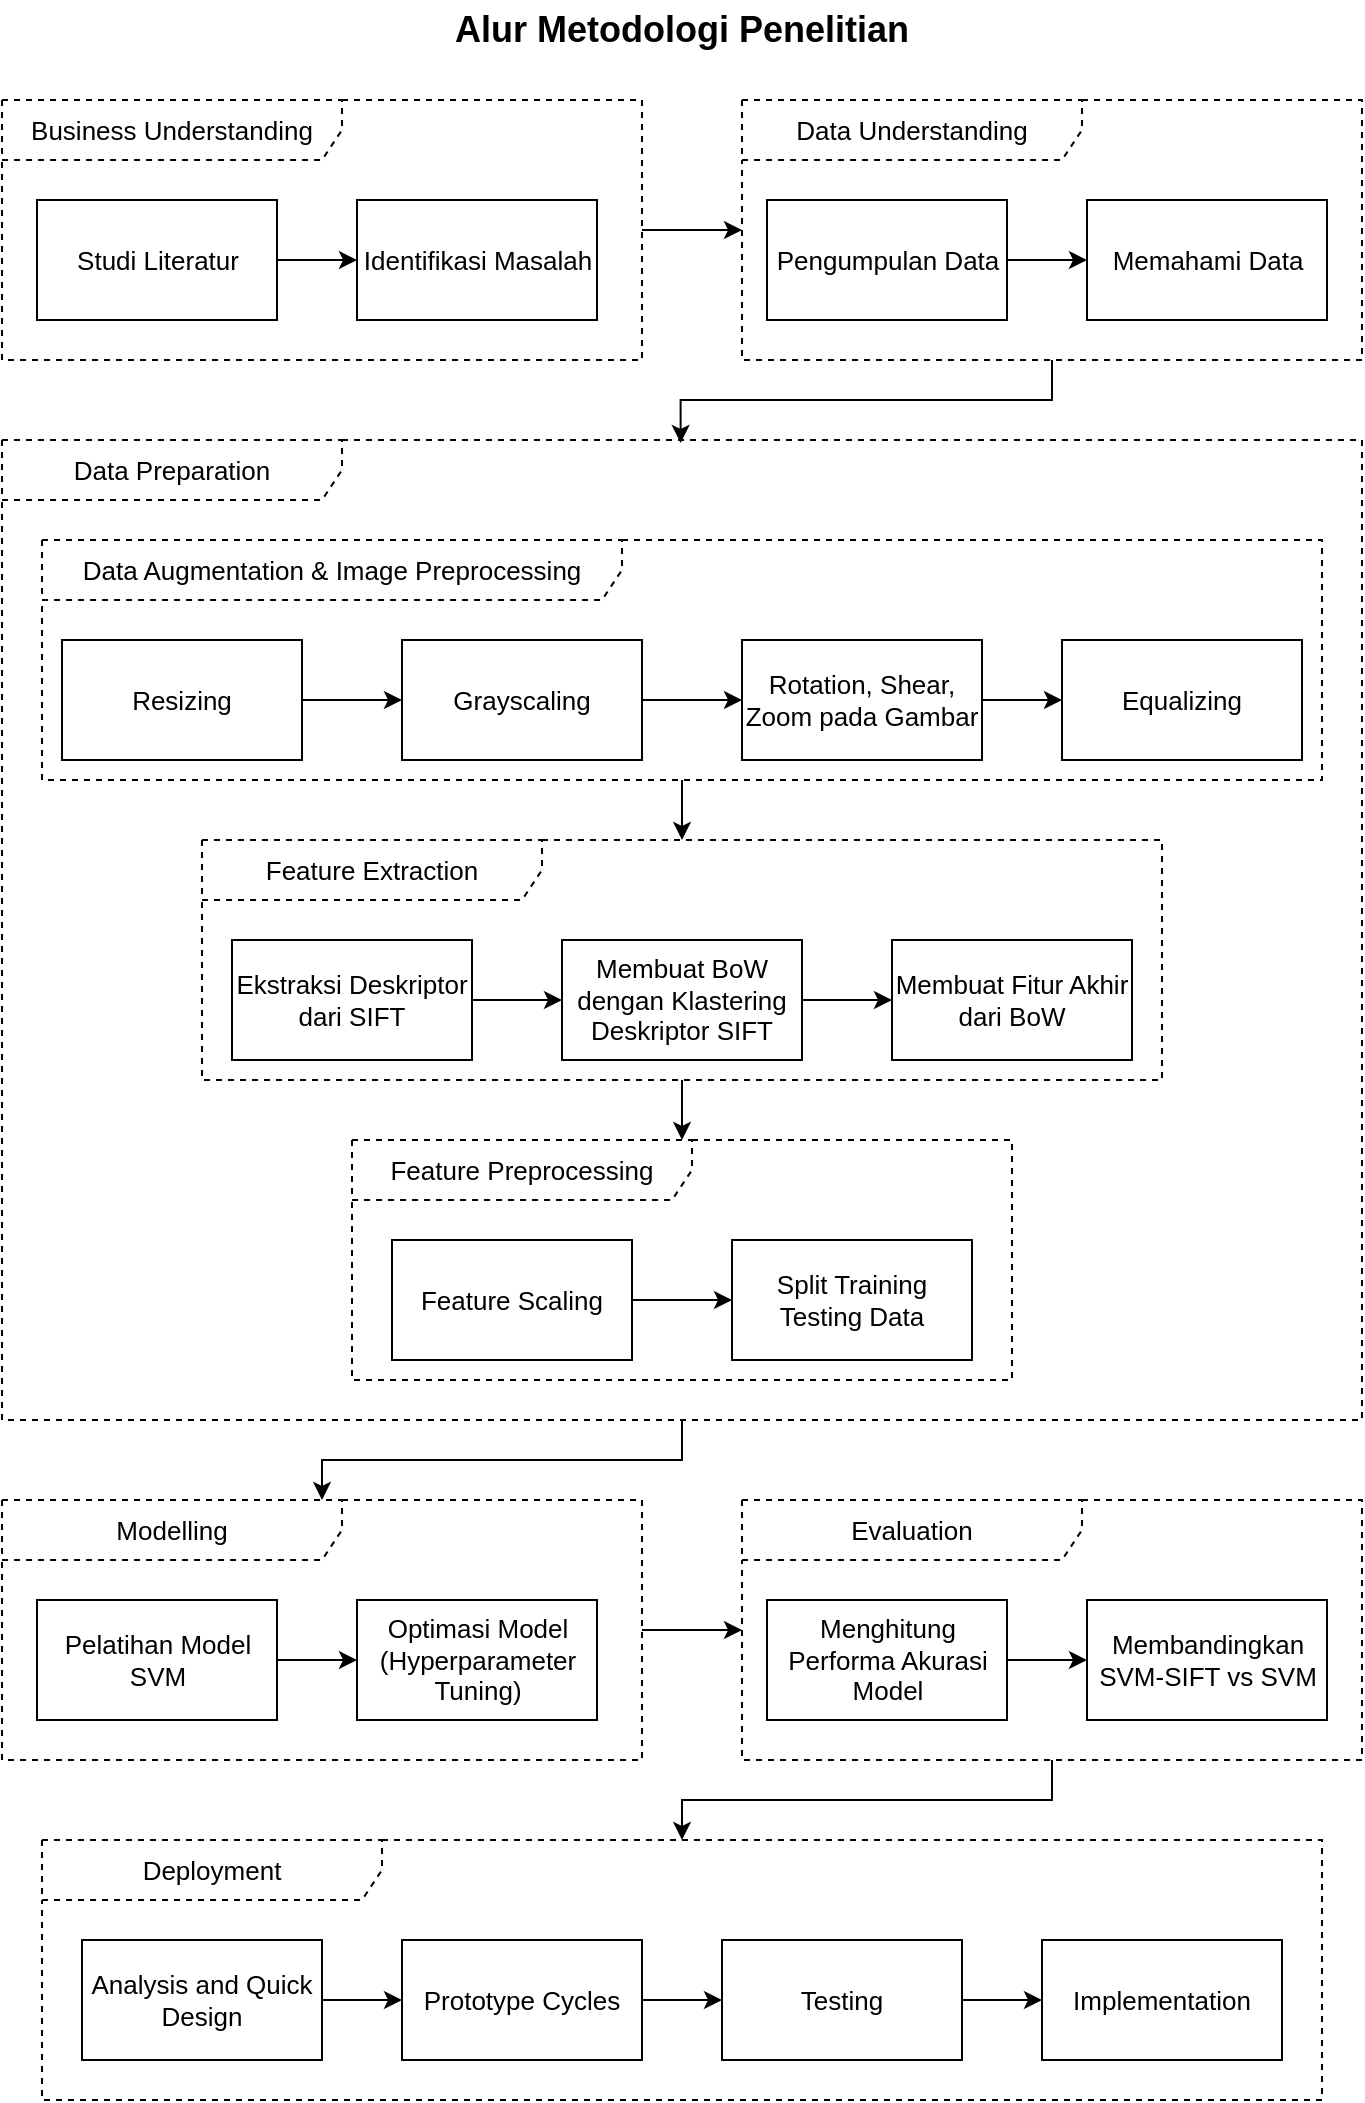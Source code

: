 <mxfile version="20.5.2" type="google" pages="13"><diagram id="Qx46wC7gssm_RjY5AtR3" name="Metodologi"><mxGraphModel grid="1" page="1" gridSize="10" guides="1" tooltips="1" connect="1" arrows="1" fold="1" pageScale="1" pageWidth="850" pageHeight="1100" math="0" shadow="0"><root><mxCell id="0"/><mxCell id="1" parent="0"/><mxCell id="jqyDEWMGfDNwHue9SXTo-1" style="edgeStyle=orthogonalEdgeStyle;rounded=0;orthogonalLoop=1;jettySize=auto;html=1;" edge="1" parent="1" source="AmpFb13L3cTGnmlJGxk6-9" target="AmpFb13L3cTGnmlJGxk6-46"><mxGeometry relative="1" as="geometry"/></mxCell><mxCell id="AmpFb13L3cTGnmlJGxk6-9" value="Data Preparation" style="shape=umlFrame;whiteSpace=wrap;html=1;dashed=1;strokeWidth=1;fillColor=none;width=170;height=30;fontSize=13;" vertex="1" parent="1"><mxGeometry x="70" y="260" width="680" height="490" as="geometry"/></mxCell><mxCell id="AmpFb13L3cTGnmlJGxk6-18" value="Data Augmentation &amp;amp; Image Preprocessing" style="shape=umlFrame;whiteSpace=wrap;html=1;dashed=1;strokeWidth=1;fillColor=none;width=290;height=30;fontSize=13;" vertex="1" parent="1"><mxGeometry x="90" y="310" width="640" height="120" as="geometry"/></mxCell><mxCell id="AmpFb13L3cTGnmlJGxk6-4" style="edgeStyle=orthogonalEdgeStyle;rounded=0;orthogonalLoop=1;jettySize=auto;html=1;fontSize=13;strokeWidth=1;" edge="1" parent="1" source="1eueoWPxs0rr0tEsMvHr-3" target="1eueoWPxs0rr0tEsMvHr-5"><mxGeometry relative="1" as="geometry"/></mxCell><mxCell id="AmpFb13L3cTGnmlJGxk6-33" style="edgeStyle=orthogonalEdgeStyle;rounded=0;orthogonalLoop=1;jettySize=auto;html=1;entryX=0.499;entryY=0.003;entryDx=0;entryDy=0;entryPerimeter=0;fontSize=13;strokeWidth=1;" edge="1" parent="1" source="1eueoWPxs0rr0tEsMvHr-5" target="AmpFb13L3cTGnmlJGxk6-9"><mxGeometry relative="1" as="geometry"/></mxCell><mxCell id="1eueoWPxs0rr0tEsMvHr-3" value="Business Understanding" style="shape=umlFrame;whiteSpace=wrap;html=1;dashed=1;strokeWidth=1;fillColor=none;width=170;height=30;fontSize=13;" vertex="1" parent="1"><mxGeometry x="70" y="90" width="320" height="130" as="geometry"/></mxCell><mxCell id="1eueoWPxs0rr0tEsMvHr-1" value="Studi Literatur" style="rounded=0;whiteSpace=wrap;html=1;fontSize=13;strokeWidth=1;" vertex="1" parent="1"><mxGeometry x="87.5" y="140" width="120" height="60" as="geometry"/></mxCell><mxCell id="1eueoWPxs0rr0tEsMvHr-6" value="Identifikasi Masalah" style="rounded=0;whiteSpace=wrap;html=1;fontSize=13;strokeWidth=1;" vertex="1" parent="1"><mxGeometry x="247.5" y="140" width="120" height="60" as="geometry"/></mxCell><mxCell id="1eueoWPxs0rr0tEsMvHr-7" value="" style="edgeStyle=orthogonalEdgeStyle;rounded=0;orthogonalLoop=1;jettySize=auto;html=1;fontSize=13;strokeWidth=1;" edge="1" parent="1" source="1eueoWPxs0rr0tEsMvHr-1" target="1eueoWPxs0rr0tEsMvHr-6"><mxGeometry relative="1" as="geometry"/></mxCell><mxCell id="u1bZZ55cukq5GPLzquwq-6" style="edgeStyle=orthogonalEdgeStyle;rounded=0;orthogonalLoop=1;jettySize=auto;html=1;" edge="1" parent="1" source="AmpFb13L3cTGnmlJGxk6-46" target="u1bZZ55cukq5GPLzquwq-2"><mxGeometry relative="1" as="geometry"/></mxCell><mxCell id="AmpFb13L3cTGnmlJGxk6-46" value="Modelling" style="shape=umlFrame;whiteSpace=wrap;html=1;dashed=1;strokeWidth=1;fillColor=none;width=170;height=30;fontSize=13;" vertex="1" parent="1"><mxGeometry x="70" y="790" width="320" height="130" as="geometry"/></mxCell><mxCell id="AmpFb13L3cTGnmlJGxk6-47" value="Pelatihan Model SVM" style="rounded=0;whiteSpace=wrap;html=1;fontSize=13;strokeWidth=1;" vertex="1" parent="1"><mxGeometry x="87.5" y="840" width="120" height="60" as="geometry"/></mxCell><mxCell id="AmpFb13L3cTGnmlJGxk6-48" value="Optimasi Model (Hyperparameter Tuning)" style="rounded=0;whiteSpace=wrap;html=1;fontSize=13;strokeWidth=1;" vertex="1" parent="1"><mxGeometry x="247.5" y="840" width="120" height="60" as="geometry"/></mxCell><mxCell id="AmpFb13L3cTGnmlJGxk6-49" value="" style="edgeStyle=orthogonalEdgeStyle;rounded=0;orthogonalLoop=1;jettySize=auto;html=1;fontSize=13;strokeWidth=1;" edge="1" parent="1" source="AmpFb13L3cTGnmlJGxk6-47" target="AmpFb13L3cTGnmlJGxk6-48"><mxGeometry relative="1" as="geometry"/></mxCell><mxCell id="1eueoWPxs0rr0tEsMvHr-5" value="Data Understanding" style="shape=umlFrame;whiteSpace=wrap;html=1;dashed=1;strokeWidth=1;fillColor=none;width=170;height=30;fontSize=13;" vertex="1" parent="1"><mxGeometry x="440" y="90" width="310" height="130" as="geometry"/></mxCell><mxCell id="1eueoWPxs0rr0tEsMvHr-4" value="Pengumpulan Data" style="rounded=0;whiteSpace=wrap;html=1;fontSize=13;strokeWidth=1;" vertex="1" parent="1"><mxGeometry x="452.5" y="140" width="120" height="60" as="geometry"/></mxCell><mxCell id="AmpFb13L3cTGnmlJGxk6-1" value="Memahami Data" style="rounded=0;whiteSpace=wrap;html=1;fontSize=13;strokeWidth=1;" vertex="1" parent="1"><mxGeometry x="612.5" y="140" width="120" height="60" as="geometry"/></mxCell><mxCell id="AmpFb13L3cTGnmlJGxk6-2" value="" style="edgeStyle=orthogonalEdgeStyle;rounded=0;orthogonalLoop=1;jettySize=auto;html=1;fontSize=13;strokeWidth=1;" edge="1" parent="1" source="1eueoWPxs0rr0tEsMvHr-4" target="AmpFb13L3cTGnmlJGxk6-1"><mxGeometry relative="1" as="geometry"/></mxCell><mxCell id="AmpFb13L3cTGnmlJGxk6-35" style="edgeStyle=orthogonalEdgeStyle;rounded=0;orthogonalLoop=1;jettySize=auto;html=1;fontSize=13;strokeWidth=1;" edge="1" parent="1" source="AmpFb13L3cTGnmlJGxk6-18" target="AmpFb13L3cTGnmlJGxk6-27"><mxGeometry relative="1" as="geometry"/></mxCell><mxCell id="xSa8hEMK5OpJ_BPnQIxF-3" style="edgeStyle=orthogonalEdgeStyle;rounded=0;orthogonalLoop=1;jettySize=auto;html=1;exitX=1;exitY=0.5;exitDx=0;exitDy=0;entryX=0;entryY=0.5;entryDx=0;entryDy=0;" edge="1" parent="1" source="AmpFb13L3cTGnmlJGxk6-15" target="AmpFb13L3cTGnmlJGxk6-19"><mxGeometry relative="1" as="geometry"/></mxCell><mxCell id="AmpFb13L3cTGnmlJGxk6-15" value="Resizing" style="rounded=0;whiteSpace=wrap;html=1;fontSize=13;strokeWidth=1;" vertex="1" parent="1"><mxGeometry x="100" y="360" width="120" height="60" as="geometry"/></mxCell><mxCell id="AmpFb13L3cTGnmlJGxk6-19" value="Grayscaling" style="rounded=0;whiteSpace=wrap;html=1;fontSize=13;strokeWidth=1;" vertex="1" parent="1"><mxGeometry x="270" y="360" width="120" height="60" as="geometry"/></mxCell><mxCell id="AmpFb13L3cTGnmlJGxk6-20" value="Rotation, Shear, Zoom pada Gambar" style="rounded=0;whiteSpace=wrap;html=1;fontSize=13;strokeWidth=1;" vertex="1" parent="1"><mxGeometry x="440" y="360" width="120" height="60" as="geometry"/></mxCell><mxCell id="AmpFb13L3cTGnmlJGxk6-22" value="" style="edgeStyle=orthogonalEdgeStyle;rounded=0;orthogonalLoop=1;jettySize=auto;html=1;fontSize=13;strokeWidth=1;" edge="1" parent="1" source="AmpFb13L3cTGnmlJGxk6-19" target="AmpFb13L3cTGnmlJGxk6-20"><mxGeometry relative="1" as="geometry"/></mxCell><mxCell id="AmpFb13L3cTGnmlJGxk6-21" value="Equalizing" style="rounded=0;whiteSpace=wrap;html=1;fontSize=13;strokeWidth=1;" vertex="1" parent="1"><mxGeometry x="600" y="360" width="120" height="60" as="geometry"/></mxCell><mxCell id="AmpFb13L3cTGnmlJGxk6-23" value="" style="edgeStyle=orthogonalEdgeStyle;rounded=0;orthogonalLoop=1;jettySize=auto;html=1;fontSize=13;strokeWidth=1;" edge="1" parent="1" source="AmpFb13L3cTGnmlJGxk6-20" target="AmpFb13L3cTGnmlJGxk6-21"><mxGeometry relative="1" as="geometry"/></mxCell><mxCell id="xSa8hEMK5OpJ_BPnQIxF-4" style="edgeStyle=orthogonalEdgeStyle;rounded=0;orthogonalLoop=1;jettySize=auto;html=1;" edge="1" parent="1" source="AmpFb13L3cTGnmlJGxk6-27" target="AmpFb13L3cTGnmlJGxk6-38"><mxGeometry relative="1" as="geometry"/></mxCell><mxCell id="AmpFb13L3cTGnmlJGxk6-27" value="Feature Extraction" style="shape=umlFrame;whiteSpace=wrap;html=1;dashed=1;strokeWidth=1;fillColor=none;width=170;height=30;fontSize=13;" vertex="1" parent="1"><mxGeometry x="170" y="460" width="480" height="120" as="geometry"/></mxCell><mxCell id="AmpFb13L3cTGnmlJGxk6-28" value="Ekstraksi Deskriptor dari SIFT" style="rounded=0;whiteSpace=wrap;html=1;fontSize=13;strokeWidth=1;" vertex="1" parent="1"><mxGeometry x="185" y="510" width="120" height="60" as="geometry"/></mxCell><mxCell id="AmpFb13L3cTGnmlJGxk6-29" value="Membuat BoW dengan Klastering Deskriptor SIFT" style="rounded=0;whiteSpace=wrap;html=1;fontSize=13;strokeWidth=1;" vertex="1" parent="1"><mxGeometry x="350" y="510" width="120" height="60" as="geometry"/></mxCell><mxCell id="AmpFb13L3cTGnmlJGxk6-30" value="" style="edgeStyle=orthogonalEdgeStyle;rounded=0;orthogonalLoop=1;jettySize=auto;html=1;fontSize=13;strokeWidth=1;" edge="1" parent="1" source="AmpFb13L3cTGnmlJGxk6-28" target="AmpFb13L3cTGnmlJGxk6-29"><mxGeometry relative="1" as="geometry"/></mxCell><mxCell id="AmpFb13L3cTGnmlJGxk6-31" value="Membuat Fitur Akhir dari BoW" style="rounded=0;whiteSpace=wrap;html=1;fontSize=13;strokeWidth=1;" vertex="1" parent="1"><mxGeometry x="515" y="510" width="120" height="60" as="geometry"/></mxCell><mxCell id="AmpFb13L3cTGnmlJGxk6-32" value="" style="edgeStyle=orthogonalEdgeStyle;rounded=0;orthogonalLoop=1;jettySize=auto;html=1;fontSize=13;strokeWidth=1;" edge="1" parent="1" source="AmpFb13L3cTGnmlJGxk6-29" target="AmpFb13L3cTGnmlJGxk6-31"><mxGeometry relative="1" as="geometry"/></mxCell><mxCell id="AmpFb13L3cTGnmlJGxk6-38" value="Feature Preprocessing" style="shape=umlFrame;whiteSpace=wrap;html=1;dashed=1;strokeWidth=1;fillColor=none;width=170;height=30;fontSize=13;" vertex="1" parent="1"><mxGeometry x="245" y="610" width="330" height="120" as="geometry"/></mxCell><mxCell id="AmpFb13L3cTGnmlJGxk6-39" value="Feature Scaling" style="rounded=0;whiteSpace=wrap;html=1;fontSize=13;strokeWidth=1;" vertex="1" parent="1"><mxGeometry x="265" y="660" width="120" height="60" as="geometry"/></mxCell><mxCell id="AmpFb13L3cTGnmlJGxk6-40" value="Split Training Testing Data" style="rounded=0;whiteSpace=wrap;html=1;fontSize=13;strokeWidth=1;" vertex="1" parent="1"><mxGeometry x="435" y="660" width="120" height="60" as="geometry"/></mxCell><mxCell id="AmpFb13L3cTGnmlJGxk6-41" style="edgeStyle=orthogonalEdgeStyle;rounded=0;orthogonalLoop=1;jettySize=auto;html=1;fontSize=13;strokeWidth=1;" edge="1" parent="1" source="AmpFb13L3cTGnmlJGxk6-39" target="AmpFb13L3cTGnmlJGxk6-40"><mxGeometry relative="1" as="geometry"/></mxCell><mxCell id="u1bZZ55cukq5GPLzquwq-19" style="edgeStyle=orthogonalEdgeStyle;rounded=0;orthogonalLoop=1;jettySize=auto;html=1;" edge="1" parent="1" source="u1bZZ55cukq5GPLzquwq-2" target="u1bZZ55cukq5GPLzquwq-7"><mxGeometry relative="1" as="geometry"/></mxCell><mxCell id="u1bZZ55cukq5GPLzquwq-2" value="Evaluation" style="shape=umlFrame;whiteSpace=wrap;html=1;dashed=1;strokeWidth=1;fillColor=none;width=170;height=30;fontSize=13;" vertex="1" parent="1"><mxGeometry x="440" y="790" width="310" height="130" as="geometry"/></mxCell><mxCell id="u1bZZ55cukq5GPLzquwq-3" value="Menghitung Performa Akurasi Model" style="rounded=0;whiteSpace=wrap;html=1;fontSize=13;strokeWidth=1;" vertex="1" parent="1"><mxGeometry x="452.5" y="840" width="120" height="60" as="geometry"/></mxCell><mxCell id="u1bZZ55cukq5GPLzquwq-4" value="Membandingkan SVM-SIFT vs SVM" style="rounded=0;whiteSpace=wrap;html=1;fontSize=13;strokeWidth=1;" vertex="1" parent="1"><mxGeometry x="612.5" y="840" width="120" height="60" as="geometry"/></mxCell><mxCell id="u1bZZ55cukq5GPLzquwq-5" value="" style="edgeStyle=orthogonalEdgeStyle;rounded=0;orthogonalLoop=1;jettySize=auto;html=1;fontSize=13;strokeWidth=1;" edge="1" parent="1" source="u1bZZ55cukq5GPLzquwq-3" target="u1bZZ55cukq5GPLzquwq-4"><mxGeometry relative="1" as="geometry"/></mxCell><mxCell id="u1bZZ55cukq5GPLzquwq-7" value="Deployment" style="shape=umlFrame;whiteSpace=wrap;html=1;dashed=1;strokeWidth=1;fillColor=none;width=170;height=30;fontSize=13;" vertex="1" parent="1"><mxGeometry x="90" y="960" width="640" height="130" as="geometry"/></mxCell><mxCell id="u1bZZ55cukq5GPLzquwq-8" value="Analysis and Quick Design" style="rounded=0;whiteSpace=wrap;html=1;fontSize=13;strokeWidth=1;" vertex="1" parent="1"><mxGeometry x="110" y="1010" width="120" height="60" as="geometry"/></mxCell><mxCell id="u1bZZ55cukq5GPLzquwq-12" style="edgeStyle=orthogonalEdgeStyle;rounded=0;orthogonalLoop=1;jettySize=auto;html=1;entryX=0;entryY=0.5;entryDx=0;entryDy=0;" edge="1" parent="1" source="u1bZZ55cukq5GPLzquwq-9" target="u1bZZ55cukq5GPLzquwq-11"><mxGeometry relative="1" as="geometry"/></mxCell><mxCell id="u1bZZ55cukq5GPLzquwq-9" value="Prototype Cycles" style="rounded=0;whiteSpace=wrap;html=1;fontSize=13;strokeWidth=1;" vertex="1" parent="1"><mxGeometry x="270" y="1010" width="120" height="60" as="geometry"/></mxCell><mxCell id="u1bZZ55cukq5GPLzquwq-10" value="" style="edgeStyle=orthogonalEdgeStyle;rounded=0;orthogonalLoop=1;jettySize=auto;html=1;fontSize=13;strokeWidth=1;" edge="1" parent="1" source="u1bZZ55cukq5GPLzquwq-8" target="u1bZZ55cukq5GPLzquwq-9"><mxGeometry relative="1" as="geometry"/></mxCell><mxCell id="u1bZZ55cukq5GPLzquwq-16" style="edgeStyle=orthogonalEdgeStyle;rounded=0;orthogonalLoop=1;jettySize=auto;html=1;" edge="1" parent="1" source="u1bZZ55cukq5GPLzquwq-11" target="u1bZZ55cukq5GPLzquwq-15"><mxGeometry relative="1" as="geometry"/></mxCell><mxCell id="u1bZZ55cukq5GPLzquwq-11" value="Testing" style="rounded=0;whiteSpace=wrap;html=1;fontSize=13;strokeWidth=1;" vertex="1" parent="1"><mxGeometry x="430" y="1010" width="120" height="60" as="geometry"/></mxCell><mxCell id="u1bZZ55cukq5GPLzquwq-15" value="Implementation" style="rounded=0;whiteSpace=wrap;html=1;fontSize=13;strokeWidth=1;" vertex="1" parent="1"><mxGeometry x="590" y="1010" width="120" height="60" as="geometry"/></mxCell><mxCell id="u1bZZ55cukq5GPLzquwq-20" value="Alur Metodologi Penelitian" style="text;html=1;strokeColor=none;fillColor=none;align=center;verticalAlign=middle;whiteSpace=wrap;rounded=0;fontSize=18;fontStyle=1" vertex="1" parent="1"><mxGeometry x="183" y="40" width="454" height="30" as="geometry"/></mxCell></root></mxGraphModel></diagram><diagram name="Copy of Metodologi" id="5l0I3td00CDFeQDtL76q"><mxGraphModel grid="1" page="1" gridSize="10" guides="1" tooltips="1" connect="1" arrows="1" fold="1" pageScale="1" pageWidth="850" pageHeight="1100" math="0" shadow="0"><root><mxCell id="YSstyOyUTyrYQq3PQuQU-0"/><mxCell id="YSstyOyUTyrYQq3PQuQU-1" parent="YSstyOyUTyrYQq3PQuQU-0"/><mxCell id="VMrUmWmPsCr4GiFCa9tV-2" value="" style="rounded=0;whiteSpace=wrap;html=1;" vertex="1" parent="YSstyOyUTyrYQq3PQuQU-1"><mxGeometry width="850" height="1210" as="geometry"/></mxCell><mxCell id="YSstyOyUTyrYQq3PQuQU-2" style="edgeStyle=orthogonalEdgeStyle;rounded=0;orthogonalLoop=1;jettySize=auto;html=1;fontSize=13;strokeWidth=1;" parent="YSstyOyUTyrYQq3PQuQU-1" source="YSstyOyUTyrYQq3PQuQU-4" target="YSstyOyUTyrYQq3PQuQU-13" edge="1"><mxGeometry relative="1" as="geometry"/></mxCell><mxCell id="YSstyOyUTyrYQq3PQuQU-4" value="Business Understanding" style="shape=umlFrame;whiteSpace=wrap;html=1;dashed=1;strokeWidth=1;fillColor=none;width=170;height=30;fontSize=13;" parent="YSstyOyUTyrYQq3PQuQU-1" vertex="1"><mxGeometry x="70" y="90" width="320" height="130" as="geometry"/></mxCell><mxCell id="YSstyOyUTyrYQq3PQuQU-5" value="Studi Literatur" style="rounded=0;whiteSpace=wrap;html=1;fontSize=13;strokeWidth=1;" parent="YSstyOyUTyrYQq3PQuQU-1" vertex="1"><mxGeometry x="87.5" y="140" width="120" height="60" as="geometry"/></mxCell><mxCell id="YSstyOyUTyrYQq3PQuQU-6" value="Identifikasi Masalah" style="rounded=0;whiteSpace=wrap;html=1;fontSize=13;strokeWidth=1;" parent="YSstyOyUTyrYQq3PQuQU-1" vertex="1"><mxGeometry x="247.5" y="140" width="120" height="60" as="geometry"/></mxCell><mxCell id="YSstyOyUTyrYQq3PQuQU-7" value="" style="edgeStyle=orthogonalEdgeStyle;rounded=0;orthogonalLoop=1;jettySize=auto;html=1;fontSize=13;strokeWidth=1;" parent="YSstyOyUTyrYQq3PQuQU-1" source="YSstyOyUTyrYQq3PQuQU-5" target="YSstyOyUTyrYQq3PQuQU-6" edge="1"><mxGeometry relative="1" as="geometry"/></mxCell><mxCell id="YSstyOyUTyrYQq3PQuQU-8" style="edgeStyle=orthogonalEdgeStyle;rounded=0;orthogonalLoop=1;jettySize=auto;html=1;" parent="YSstyOyUTyrYQq3PQuQU-1" source="YSstyOyUTyrYQq3PQuQU-9" target="YSstyOyUTyrYQq3PQuQU-41" edge="1"><mxGeometry relative="1" as="geometry"/></mxCell><mxCell id="YSstyOyUTyrYQq3PQuQU-9" value="Modelling" style="shape=umlFrame;whiteSpace=wrap;html=1;dashed=1;strokeWidth=1;fillColor=none;width=170;height=30;fontSize=13;" parent="YSstyOyUTyrYQq3PQuQU-1" vertex="1"><mxGeometry x="70" y="760" width="320" height="130" as="geometry"/></mxCell><mxCell id="YSstyOyUTyrYQq3PQuQU-10" value="Pelatihan Model SVM" style="rounded=0;whiteSpace=wrap;html=1;fontSize=13;strokeWidth=1;" parent="YSstyOyUTyrYQq3PQuQU-1" vertex="1"><mxGeometry x="87.5" y="810" width="120" height="60" as="geometry"/></mxCell><mxCell id="YSstyOyUTyrYQq3PQuQU-11" value="Optimasi Model (Hyperparameter Tuning)" style="rounded=0;whiteSpace=wrap;html=1;fontSize=13;strokeWidth=1;" parent="YSstyOyUTyrYQq3PQuQU-1" vertex="1"><mxGeometry x="247.5" y="810" width="120" height="60" as="geometry"/></mxCell><mxCell id="YSstyOyUTyrYQq3PQuQU-12" value="" style="edgeStyle=orthogonalEdgeStyle;rounded=0;orthogonalLoop=1;jettySize=auto;html=1;fontSize=13;strokeWidth=1;" parent="YSstyOyUTyrYQq3PQuQU-1" source="YSstyOyUTyrYQq3PQuQU-10" target="YSstyOyUTyrYQq3PQuQU-11" edge="1"><mxGeometry relative="1" as="geometry"/></mxCell><mxCell id="YSstyOyUTyrYQq3PQuQU-13" value="Data Understanding" style="shape=umlFrame;whiteSpace=wrap;html=1;dashed=1;strokeWidth=1;fillColor=none;width=170;height=30;fontSize=13;" parent="YSstyOyUTyrYQq3PQuQU-1" vertex="1"><mxGeometry x="440" y="90" width="310" height="130" as="geometry"/></mxCell><mxCell id="YSstyOyUTyrYQq3PQuQU-14" value="Pengumpulan Data" style="rounded=0;whiteSpace=wrap;html=1;fontSize=13;strokeWidth=1;" parent="YSstyOyUTyrYQq3PQuQU-1" vertex="1"><mxGeometry x="452.5" y="140" width="120" height="60" as="geometry"/></mxCell><mxCell id="YSstyOyUTyrYQq3PQuQU-15" value="Memahami Data" style="rounded=0;whiteSpace=wrap;html=1;fontSize=13;strokeWidth=1;" parent="YSstyOyUTyrYQq3PQuQU-1" vertex="1"><mxGeometry x="612.5" y="140" width="120" height="60" as="geometry"/></mxCell><mxCell id="YSstyOyUTyrYQq3PQuQU-16" value="" style="edgeStyle=orthogonalEdgeStyle;rounded=0;orthogonalLoop=1;jettySize=auto;html=1;fontSize=13;strokeWidth=1;" parent="YSstyOyUTyrYQq3PQuQU-1" source="YSstyOyUTyrYQq3PQuQU-14" target="YSstyOyUTyrYQq3PQuQU-15" edge="1"><mxGeometry relative="1" as="geometry"/></mxCell><mxCell id="YSstyOyUTyrYQq3PQuQU-18" value="Data Preparation" style="shape=umlFrame;whiteSpace=wrap;html=1;dashed=1;strokeWidth=1;fillColor=none;width=170;height=30;fontSize=13;" parent="YSstyOyUTyrYQq3PQuQU-1" vertex="1"><mxGeometry x="70" y="260" width="680" height="450" as="geometry"/></mxCell><mxCell id="YSstyOyUTyrYQq3PQuQU-19" style="edgeStyle=orthogonalEdgeStyle;rounded=0;orthogonalLoop=1;jettySize=auto;html=1;fontSize=13;strokeWidth=1;" parent="YSstyOyUTyrYQq3PQuQU-1" source="YSstyOyUTyrYQq3PQuQU-22" target="YSstyOyUTyrYQq3PQuQU-24" edge="1"><mxGeometry relative="1" as="geometry"/></mxCell><mxCell id="YSstyOyUTyrYQq3PQuQU-20" style="edgeStyle=orthogonalEdgeStyle;rounded=0;orthogonalLoop=1;jettySize=auto;html=1;fontSize=13;strokeWidth=1;" parent="YSstyOyUTyrYQq3PQuQU-1" source="YSstyOyUTyrYQq3PQuQU-24" target="YSstyOyUTyrYQq3PQuQU-30" edge="1"><mxGeometry relative="1" as="geometry"/></mxCell><mxCell id="YSstyOyUTyrYQq3PQuQU-21" style="edgeStyle=orthogonalEdgeStyle;rounded=0;orthogonalLoop=1;jettySize=auto;html=1;entryX=1;entryY=0.273;entryDx=0;entryDy=0;entryPerimeter=0;fontSize=13;strokeWidth=1;" parent="YSstyOyUTyrYQq3PQuQU-1" source="YSstyOyUTyrYQq3PQuQU-30" target="YSstyOyUTyrYQq3PQuQU-36" edge="1"><mxGeometry relative="1" as="geometry"/></mxCell><mxCell id="YSstyOyUTyrYQq3PQuQU-22" value="Augmentasi Data" style="shape=umlFrame;whiteSpace=wrap;html=1;dashed=1;strokeWidth=1;fillColor=none;width=130;height=30;fontSize=13;" parent="YSstyOyUTyrYQq3PQuQU-1" vertex="1"><mxGeometry x="90" y="310" width="140" height="120" as="geometry"/></mxCell><mxCell id="YSstyOyUTyrYQq3PQuQU-23" value="Rotation, Shear, Zoom pada Gambar" style="rounded=0;whiteSpace=wrap;html=1;fontSize=13;strokeWidth=1;" parent="YSstyOyUTyrYQq3PQuQU-1" vertex="1"><mxGeometry x="100" y="360" width="120" height="60" as="geometry"/></mxCell><mxCell id="YSstyOyUTyrYQq3PQuQU-24" value="Image Preprocessing" style="shape=umlFrame;whiteSpace=wrap;html=1;dashed=1;strokeWidth=1;fillColor=none;width=170;height=30;fontSize=13;" parent="YSstyOyUTyrYQq3PQuQU-1" vertex="1"><mxGeometry x="280" y="310" width="450" height="120" as="geometry"/></mxCell><mxCell id="YSstyOyUTyrYQq3PQuQU-25" value="Resizing" style="rounded=0;whiteSpace=wrap;html=1;fontSize=13;strokeWidth=1;" parent="YSstyOyUTyrYQq3PQuQU-1" vertex="1"><mxGeometry x="290" y="360" width="120" height="60" as="geometry"/></mxCell><mxCell id="YSstyOyUTyrYQq3PQuQU-26" value="Grayscaling" style="rounded=0;whiteSpace=wrap;html=1;fontSize=13;strokeWidth=1;" parent="YSstyOyUTyrYQq3PQuQU-1" vertex="1"><mxGeometry x="445" y="360" width="120" height="60" as="geometry"/></mxCell><mxCell id="YSstyOyUTyrYQq3PQuQU-27" value="" style="edgeStyle=orthogonalEdgeStyle;rounded=0;orthogonalLoop=1;jettySize=auto;html=1;fontSize=13;strokeWidth=1;" parent="YSstyOyUTyrYQq3PQuQU-1" source="YSstyOyUTyrYQq3PQuQU-25" target="YSstyOyUTyrYQq3PQuQU-26" edge="1"><mxGeometry relative="1" as="geometry"/></mxCell><mxCell id="YSstyOyUTyrYQq3PQuQU-28" value="Equalizing" style="rounded=0;whiteSpace=wrap;html=1;fontSize=13;strokeWidth=1;" parent="YSstyOyUTyrYQq3PQuQU-1" vertex="1"><mxGeometry x="600" y="360" width="120" height="60" as="geometry"/></mxCell><mxCell id="YSstyOyUTyrYQq3PQuQU-29" value="" style="edgeStyle=orthogonalEdgeStyle;rounded=0;orthogonalLoop=1;jettySize=auto;html=1;fontSize=13;strokeWidth=1;" parent="YSstyOyUTyrYQq3PQuQU-1" source="YSstyOyUTyrYQq3PQuQU-26" target="YSstyOyUTyrYQq3PQuQU-28" edge="1"><mxGeometry relative="1" as="geometry"/></mxCell><mxCell id="YSstyOyUTyrYQq3PQuQU-30" value="Ekstraksi Fitur" style="shape=umlFrame;whiteSpace=wrap;html=1;dashed=1;strokeWidth=1;fillColor=none;width=170;height=30;fontSize=13;" parent="YSstyOyUTyrYQq3PQuQU-1" vertex="1"><mxGeometry x="280" y="470" width="450" height="120" as="geometry"/></mxCell><mxCell id="YSstyOyUTyrYQq3PQuQU-31" value="Ekstraksi Deskriptor dari SIFT" style="rounded=0;whiteSpace=wrap;html=1;fontSize=13;strokeWidth=1;" parent="YSstyOyUTyrYQq3PQuQU-1" vertex="1"><mxGeometry x="290" y="520" width="120" height="60" as="geometry"/></mxCell><mxCell id="YSstyOyUTyrYQq3PQuQU-32" value="Membuat BoW dengan Klastering Deskriptor SIFT" style="rounded=0;whiteSpace=wrap;html=1;fontSize=13;strokeWidth=1;" parent="YSstyOyUTyrYQq3PQuQU-1" vertex="1"><mxGeometry x="445" y="520" width="120" height="60" as="geometry"/></mxCell><mxCell id="YSstyOyUTyrYQq3PQuQU-33" value="" style="edgeStyle=orthogonalEdgeStyle;rounded=0;orthogonalLoop=1;jettySize=auto;html=1;fontSize=13;strokeWidth=1;" parent="YSstyOyUTyrYQq3PQuQU-1" source="YSstyOyUTyrYQq3PQuQU-31" target="YSstyOyUTyrYQq3PQuQU-32" edge="1"><mxGeometry relative="1" as="geometry"/></mxCell><mxCell id="YSstyOyUTyrYQq3PQuQU-34" value="Mengambil Fitur dari Klastering BoW" style="rounded=0;whiteSpace=wrap;html=1;fontSize=13;strokeWidth=1;" parent="YSstyOyUTyrYQq3PQuQU-1" vertex="1"><mxGeometry x="600" y="520" width="120" height="60" as="geometry"/></mxCell><mxCell id="YSstyOyUTyrYQq3PQuQU-35" value="" style="edgeStyle=orthogonalEdgeStyle;rounded=0;orthogonalLoop=1;jettySize=auto;html=1;fontSize=13;strokeWidth=1;" parent="YSstyOyUTyrYQq3PQuQU-1" source="YSstyOyUTyrYQq3PQuQU-32" target="YSstyOyUTyrYQq3PQuQU-34" edge="1"><mxGeometry relative="1" as="geometry"/></mxCell><mxCell id="YSstyOyUTyrYQq3PQuQU-36" value="Preprocessing" style="shape=umlFrame;whiteSpace=wrap;html=1;dashed=1;strokeWidth=1;fillColor=none;width=130;height=30;fontSize=13;" parent="YSstyOyUTyrYQq3PQuQU-1" vertex="1"><mxGeometry x="90" y="470" width="140" height="220" as="geometry"/></mxCell><mxCell id="YSstyOyUTyrYQq3PQuQU-37" value="Feature Scaling" style="rounded=0;whiteSpace=wrap;html=1;fontSize=13;strokeWidth=1;" parent="YSstyOyUTyrYQq3PQuQU-1" vertex="1"><mxGeometry x="100" y="520" width="120" height="60" as="geometry"/></mxCell><mxCell id="YSstyOyUTyrYQq3PQuQU-38" value="Split Training Testing Data" style="rounded=0;whiteSpace=wrap;html=1;fontSize=13;strokeWidth=1;" parent="YSstyOyUTyrYQq3PQuQU-1" vertex="1"><mxGeometry x="100" y="620" width="120" height="60" as="geometry"/></mxCell><mxCell id="YSstyOyUTyrYQq3PQuQU-39" style="edgeStyle=orthogonalEdgeStyle;rounded=0;orthogonalLoop=1;jettySize=auto;html=1;fontSize=13;strokeWidth=1;" parent="YSstyOyUTyrYQq3PQuQU-1" source="YSstyOyUTyrYQq3PQuQU-37" target="YSstyOyUTyrYQq3PQuQU-38" edge="1"><mxGeometry relative="1" as="geometry"/></mxCell><mxCell id="YSstyOyUTyrYQq3PQuQU-40" style="edgeStyle=orthogonalEdgeStyle;rounded=0;orthogonalLoop=1;jettySize=auto;html=1;" parent="YSstyOyUTyrYQq3PQuQU-1" source="YSstyOyUTyrYQq3PQuQU-41" target="YSstyOyUTyrYQq3PQuQU-45" edge="1"><mxGeometry relative="1" as="geometry"/></mxCell><mxCell id="YSstyOyUTyrYQq3PQuQU-41" value="Evaluation" style="shape=umlFrame;whiteSpace=wrap;html=1;dashed=1;strokeWidth=1;fillColor=none;width=170;height=30;fontSize=13;" parent="YSstyOyUTyrYQq3PQuQU-1" vertex="1"><mxGeometry x="440" y="760" width="310" height="130" as="geometry"/></mxCell><mxCell id="YSstyOyUTyrYQq3PQuQU-42" value="Menghitung Performa Akurasi Model" style="rounded=0;whiteSpace=wrap;html=1;fontSize=13;strokeWidth=1;" parent="YSstyOyUTyrYQq3PQuQU-1" vertex="1"><mxGeometry x="452.5" y="810" width="120" height="60" as="geometry"/></mxCell><mxCell id="YSstyOyUTyrYQq3PQuQU-43" value="Membandingkan SVM-SIFT vs SVM" style="rounded=0;whiteSpace=wrap;html=1;fontSize=13;strokeWidth=1;" parent="YSstyOyUTyrYQq3PQuQU-1" vertex="1"><mxGeometry x="612.5" y="810" width="120" height="60" as="geometry"/></mxCell><mxCell id="YSstyOyUTyrYQq3PQuQU-44" value="" style="edgeStyle=orthogonalEdgeStyle;rounded=0;orthogonalLoop=1;jettySize=auto;html=1;fontSize=13;strokeWidth=1;" parent="YSstyOyUTyrYQq3PQuQU-1" source="YSstyOyUTyrYQq3PQuQU-42" target="YSstyOyUTyrYQq3PQuQU-43" edge="1"><mxGeometry relative="1" as="geometry"/></mxCell><mxCell id="YSstyOyUTyrYQq3PQuQU-45" value="Deployment" style="shape=umlFrame;whiteSpace=wrap;html=1;dashed=1;strokeWidth=1;fillColor=none;width=170;height=30;fontSize=13;" parent="YSstyOyUTyrYQq3PQuQU-1" vertex="1"><mxGeometry x="170" y="930" width="480" height="220" as="geometry"/></mxCell><mxCell id="YSstyOyUTyrYQq3PQuQU-46" value="Requirements Analysis" style="rounded=0;whiteSpace=wrap;html=1;fontSize=13;strokeWidth=1;" parent="YSstyOyUTyrYQq3PQuQU-1" vertex="1"><mxGeometry x="190" y="980" width="120" height="60" as="geometry"/></mxCell><mxCell id="YSstyOyUTyrYQq3PQuQU-47" style="edgeStyle=orthogonalEdgeStyle;rounded=0;orthogonalLoop=1;jettySize=auto;html=1;entryX=0;entryY=0.5;entryDx=0;entryDy=0;" parent="YSstyOyUTyrYQq3PQuQU-1" source="YSstyOyUTyrYQq3PQuQU-48" target="YSstyOyUTyrYQq3PQuQU-51" edge="1"><mxGeometry relative="1" as="geometry"/></mxCell><mxCell id="YSstyOyUTyrYQq3PQuQU-48" value="Design Software" style="rounded=0;whiteSpace=wrap;html=1;fontSize=13;strokeWidth=1;" parent="YSstyOyUTyrYQq3PQuQU-1" vertex="1"><mxGeometry x="350" y="980" width="120" height="60" as="geometry"/></mxCell><mxCell id="YSstyOyUTyrYQq3PQuQU-49" value="" style="edgeStyle=orthogonalEdgeStyle;rounded=0;orthogonalLoop=1;jettySize=auto;html=1;fontSize=13;strokeWidth=1;" parent="YSstyOyUTyrYQq3PQuQU-1" source="YSstyOyUTyrYQq3PQuQU-46" target="YSstyOyUTyrYQq3PQuQU-48" edge="1"><mxGeometry relative="1" as="geometry"/></mxCell><mxCell id="YSstyOyUTyrYQq3PQuQU-50" style="edgeStyle=orthogonalEdgeStyle;rounded=0;orthogonalLoop=1;jettySize=auto;html=1;" parent="YSstyOyUTyrYQq3PQuQU-1" source="YSstyOyUTyrYQq3PQuQU-51" target="YSstyOyUTyrYQq3PQuQU-56" edge="1"><mxGeometry relative="1" as="geometry"/></mxCell><mxCell id="YSstyOyUTyrYQq3PQuQU-51" value="Development Process" style="rounded=0;whiteSpace=wrap;html=1;fontSize=13;strokeWidth=1;" parent="YSstyOyUTyrYQq3PQuQU-1" vertex="1"><mxGeometry x="510" y="980" width="120" height="60" as="geometry"/></mxCell><mxCell id="YSstyOyUTyrYQq3PQuQU-52" value="Review (Maintenance)" style="rounded=0;whiteSpace=wrap;html=1;fontSize=13;strokeWidth=1;" parent="YSstyOyUTyrYQq3PQuQU-1" vertex="1"><mxGeometry x="190" y="1070" width="120" height="60" as="geometry"/></mxCell><mxCell id="YSstyOyUTyrYQq3PQuQU-53" value="" style="edgeStyle=orthogonalEdgeStyle;rounded=0;orthogonalLoop=1;jettySize=auto;html=1;" parent="YSstyOyUTyrYQq3PQuQU-1" source="YSstyOyUTyrYQq3PQuQU-54" target="YSstyOyUTyrYQq3PQuQU-52" edge="1"><mxGeometry relative="1" as="geometry"/></mxCell><mxCell id="YSstyOyUTyrYQq3PQuQU-54" value="Deployment Software" style="rounded=0;whiteSpace=wrap;html=1;fontSize=13;strokeWidth=1;" parent="YSstyOyUTyrYQq3PQuQU-1" vertex="1"><mxGeometry x="350" y="1070" width="120" height="60" as="geometry"/></mxCell><mxCell id="YSstyOyUTyrYQq3PQuQU-55" value="" style="edgeStyle=orthogonalEdgeStyle;rounded=0;orthogonalLoop=1;jettySize=auto;html=1;" parent="YSstyOyUTyrYQq3PQuQU-1" source="YSstyOyUTyrYQq3PQuQU-56" target="YSstyOyUTyrYQq3PQuQU-54" edge="1"><mxGeometry relative="1" as="geometry"/></mxCell><mxCell id="YSstyOyUTyrYQq3PQuQU-56" value="Testing" style="rounded=0;whiteSpace=wrap;html=1;fontSize=13;strokeWidth=1;" parent="YSstyOyUTyrYQq3PQuQU-1" vertex="1"><mxGeometry x="510" y="1070" width="120" height="60" as="geometry"/></mxCell><mxCell id="YSstyOyUTyrYQq3PQuQU-57" value="Alur Metodologi Penelitian" style="text;html=1;strokeColor=none;fillColor=none;align=center;verticalAlign=middle;whiteSpace=wrap;rounded=0;fontSize=18;fontStyle=1" parent="YSstyOyUTyrYQq3PQuQU-1" vertex="1"><mxGeometry x="183" y="40" width="454" height="30" as="geometry"/></mxCell></root></mxGraphModel></diagram><diagram id="14zdEbj1hXBCDK-yhseg" name="Metodologi v2"><mxGraphModel grid="1" page="1" gridSize="10" guides="1" tooltips="1" connect="1" arrows="1" fold="1" pageScale="1" pageWidth="850" pageHeight="1100" math="0" shadow="0"><root><mxCell id="0"/><mxCell id="1" parent="0"/><mxCell id="VK8fHBBmpyXAV6cf3TPb-132" value="" style="rounded=0;whiteSpace=wrap;html=1;fontSize=15;strokeWidth=1;fillColor=none;" vertex="1" parent="1"><mxGeometry x="110" y="720" width="620" height="720" as="geometry"/></mxCell><mxCell id="VK8fHBBmpyXAV6cf3TPb-104" style="edgeStyle=orthogonalEdgeStyle;rounded=0;orthogonalLoop=1;jettySize=auto;html=1;fontSize=15;strokeWidth=1;" edge="1" parent="1" source="VK8fHBBmpyXAV6cf3TPb-4" target="VK8fHBBmpyXAV6cf3TPb-12"><mxGeometry relative="1" as="geometry"/></mxCell><mxCell id="VK8fHBBmpyXAV6cf3TPb-4" value="Studi Literatur &amp;amp; Identifikasi Masalah" style="rounded=0;whiteSpace=wrap;html=1;fontSize=13;strokeWidth=1;" vertex="1" parent="1"><mxGeometry x="130" y="780" width="280" height="40" as="geometry"/></mxCell><mxCell id="VK8fHBBmpyXAV6cf3TPb-106" style="edgeStyle=orthogonalEdgeStyle;rounded=0;orthogonalLoop=1;jettySize=auto;html=1;fontSize=15;strokeWidth=1;" edge="1" parent="1" source="VK8fHBBmpyXAV6cf3TPb-12" target="VK8fHBBmpyXAV6cf3TPb-20"><mxGeometry relative="1" as="geometry"/></mxCell><mxCell id="VK8fHBBmpyXAV6cf3TPb-12" value="Mengumpulkan &amp;amp; Memahami Data" style="rounded=0;whiteSpace=wrap;html=1;fontSize=13;strokeWidth=1;" vertex="1" parent="1"><mxGeometry x="130" y="840" width="280" height="40" as="geometry"/></mxCell><mxCell id="VK8fHBBmpyXAV6cf3TPb-108" style="edgeStyle=orthogonalEdgeStyle;rounded=0;orthogonalLoop=1;jettySize=auto;html=1;fontSize=15;strokeWidth=1;" edge="1" parent="1" source="VK8fHBBmpyXAV6cf3TPb-20" target="VK8fHBBmpyXAV6cf3TPb-22"><mxGeometry relative="1" as="geometry"/></mxCell><mxCell id="VK8fHBBmpyXAV6cf3TPb-20" value="Rotation, Shear, Zoom pada Gambar" style="rounded=0;whiteSpace=wrap;html=1;fontSize=13;strokeWidth=1;" vertex="1" parent="1"><mxGeometry x="130" y="900" width="280" height="40" as="geometry"/></mxCell><mxCell id="VK8fHBBmpyXAV6cf3TPb-110" style="edgeStyle=orthogonalEdgeStyle;rounded=0;orthogonalLoop=1;jettySize=auto;html=1;entryX=0.75;entryY=0;entryDx=0;entryDy=0;fontSize=15;strokeWidth=1;" edge="1" parent="1" source="VK8fHBBmpyXAV6cf3TPb-22" target="VK8fHBBmpyXAV6cf3TPb-34"><mxGeometry relative="1" as="geometry"><Array as="points"><mxPoint x="340" y="1050"/><mxPoint x="340" y="1050"/></Array></mxGeometry></mxCell><mxCell id="VK8fHBBmpyXAV6cf3TPb-130" style="edgeStyle=orthogonalEdgeStyle;rounded=0;orthogonalLoop=1;jettySize=auto;html=1;entryX=0.5;entryY=0;entryDx=0;entryDy=0;fontSize=15;strokeWidth=1;" edge="1" parent="1" source="VK8fHBBmpyXAV6cf3TPb-22" target="VK8fHBBmpyXAV6cf3TPb-28"><mxGeometry relative="1" as="geometry"><Array as="points"><mxPoint x="215" y="1010"/><mxPoint x="215" y="1010"/></Array></mxGeometry></mxCell><mxCell id="VK8fHBBmpyXAV6cf3TPb-22" value="Resizing, Grayscaling, Equalizing" style="rounded=0;whiteSpace=wrap;html=1;fontSize=13;strokeWidth=1;" vertex="1" parent="1"><mxGeometry x="130" y="960" width="280" height="40" as="geometry"/></mxCell><mxCell id="VK8fHBBmpyXAV6cf3TPb-111" style="edgeStyle=orthogonalEdgeStyle;rounded=0;orthogonalLoop=1;jettySize=auto;html=1;fontSize=15;strokeWidth=1;" edge="1" parent="1" source="VK8fHBBmpyXAV6cf3TPb-28" target="VK8fHBBmpyXAV6cf3TPb-29"><mxGeometry relative="1" as="geometry"/></mxCell><mxCell id="VK8fHBBmpyXAV6cf3TPb-28" value="Ekstraksi Deskriptor dari SIFT" style="rounded=0;whiteSpace=wrap;html=1;fontSize=13;strokeWidth=1;" vertex="1" parent="1"><mxGeometry x="130" y="1020" width="170" height="40" as="geometry"/></mxCell><mxCell id="VK8fHBBmpyXAV6cf3TPb-112" style="edgeStyle=orthogonalEdgeStyle;rounded=0;orthogonalLoop=1;jettySize=auto;html=1;fontSize=15;strokeWidth=1;" edge="1" parent="1" source="VK8fHBBmpyXAV6cf3TPb-29" target="VK8fHBBmpyXAV6cf3TPb-31"><mxGeometry relative="1" as="geometry"/></mxCell><mxCell id="VK8fHBBmpyXAV6cf3TPb-29" value="Membuat BoW dengan Klastering Deskriptor SIFT" style="rounded=0;whiteSpace=wrap;html=1;fontSize=13;strokeWidth=1;" vertex="1" parent="1"><mxGeometry x="130" y="1080" width="170" height="40" as="geometry"/></mxCell><mxCell id="VK8fHBBmpyXAV6cf3TPb-131" style="edgeStyle=orthogonalEdgeStyle;rounded=0;orthogonalLoop=1;jettySize=auto;html=1;entryX=0.302;entryY=-0.001;entryDx=0;entryDy=0;entryPerimeter=0;fontSize=15;strokeWidth=1;" edge="1" parent="1" source="VK8fHBBmpyXAV6cf3TPb-31" target="VK8fHBBmpyXAV6cf3TPb-34"><mxGeometry relative="1" as="geometry"/></mxCell><mxCell id="VK8fHBBmpyXAV6cf3TPb-31" value="Mengambil Fitur dari Klastering BoW" style="rounded=0;whiteSpace=wrap;html=1;fontSize=13;strokeWidth=1;" vertex="1" parent="1"><mxGeometry x="130" y="1140" width="170" height="40" as="geometry"/></mxCell><mxCell id="VK8fHBBmpyXAV6cf3TPb-115" style="edgeStyle=orthogonalEdgeStyle;rounded=0;orthogonalLoop=1;jettySize=auto;html=1;fontSize=15;strokeWidth=1;" edge="1" parent="1" source="VK8fHBBmpyXAV6cf3TPb-34" target="VK8fHBBmpyXAV6cf3TPb-39"><mxGeometry relative="1" as="geometry"/></mxCell><mxCell id="VK8fHBBmpyXAV6cf3TPb-34" value="Normalisasi &amp;amp; Train-Test Split" style="rounded=0;whiteSpace=wrap;html=1;fontSize=13;strokeWidth=1;" vertex="1" parent="1"><mxGeometry x="130" y="1200" width="280" height="40" as="geometry"/></mxCell><mxCell id="VK8fHBBmpyXAV6cf3TPb-116" style="edgeStyle=orthogonalEdgeStyle;rounded=0;orthogonalLoop=1;jettySize=auto;html=1;fontSize=15;strokeWidth=1;" edge="1" parent="1" source="VK8fHBBmpyXAV6cf3TPb-39" target="VK8fHBBmpyXAV6cf3TPb-40"><mxGeometry relative="1" as="geometry"/></mxCell><mxCell id="VK8fHBBmpyXAV6cf3TPb-39" value="SVM &amp;amp; GridSearchCV" style="rounded=0;whiteSpace=wrap;html=1;fontSize=13;strokeWidth=1;" vertex="1" parent="1"><mxGeometry x="130" y="1260" width="280" height="40" as="geometry"/></mxCell><mxCell id="VK8fHBBmpyXAV6cf3TPb-117" style="edgeStyle=orthogonalEdgeStyle;rounded=0;orthogonalLoop=1;jettySize=auto;html=1;fontSize=15;strokeWidth=1;" edge="1" parent="1" source="VK8fHBBmpyXAV6cf3TPb-40" target="VK8fHBBmpyXAV6cf3TPb-41"><mxGeometry relative="1" as="geometry"/></mxCell><mxCell id="VK8fHBBmpyXAV6cf3TPb-40" value="Confussion Matrix &amp;amp; Accuracy Score" style="rounded=0;whiteSpace=wrap;html=1;fontSize=13;strokeWidth=1;" vertex="1" parent="1"><mxGeometry x="130" y="1320" width="280" height="40" as="geometry"/></mxCell><mxCell id="VK8fHBBmpyXAV6cf3TPb-41" value="Deployment" style="rounded=0;whiteSpace=wrap;html=1;fontSize=13;strokeWidth=1;" vertex="1" parent="1"><mxGeometry x="130" y="1380" width="280" height="40" as="geometry"/></mxCell><mxCell id="VK8fHBBmpyXAV6cf3TPb-78" value="Business Understanding" style="text;html=1;strokeColor=none;fillColor=none;align=left;verticalAlign=middle;whiteSpace=wrap;rounded=0;fontSize=13;" vertex="1" parent="1"><mxGeometry x="480" y="785" width="160" height="30" as="geometry"/></mxCell><mxCell id="VK8fHBBmpyXAV6cf3TPb-80" value="Data Understanding" style="text;html=1;strokeColor=none;fillColor=none;align=left;verticalAlign=middle;whiteSpace=wrap;rounded=0;fontSize=13;" vertex="1" parent="1"><mxGeometry x="480" y="845" width="130" height="30" as="geometry"/></mxCell><mxCell id="VK8fHBBmpyXAV6cf3TPb-81" value="" style="strokeWidth=1;html=1;shape=mxgraph.flowchart.annotation_2;align=left;labelPosition=right;pointerEvents=1;fontSize=13;rotation=-180;" vertex="1" parent="1"><mxGeometry x="580" y="920" width="50" height="300" as="geometry"/></mxCell><mxCell id="VK8fHBBmpyXAV6cf3TPb-82" value="Data Preparation" style="text;html=1;strokeColor=none;fillColor=none;align=left;verticalAlign=middle;whiteSpace=wrap;rounded=0;fontSize=13;" vertex="1" parent="1"><mxGeometry x="640" y="1055" width="70" height="30" as="geometry"/></mxCell><mxCell id="VK8fHBBmpyXAV6cf3TPb-84" value="Modelling" style="text;html=1;strokeColor=none;fillColor=none;align=left;verticalAlign=middle;whiteSpace=wrap;rounded=0;fontSize=13;" vertex="1" parent="1"><mxGeometry x="480" y="1265" width="80" height="30" as="geometry"/></mxCell><mxCell id="VK8fHBBmpyXAV6cf3TPb-87" value="Evaluation" style="text;html=1;strokeColor=none;fillColor=none;align=left;verticalAlign=middle;whiteSpace=wrap;rounded=0;fontSize=13;" vertex="1" parent="1"><mxGeometry x="480" y="1325" width="90" height="30" as="geometry"/></mxCell><mxCell id="VK8fHBBmpyXAV6cf3TPb-89" value="Deployment" style="text;html=1;strokeColor=none;fillColor=none;align=left;verticalAlign=middle;whiteSpace=wrap;rounded=0;fontSize=13;" vertex="1" parent="1"><mxGeometry x="480" y="1385" width="90" height="30" as="geometry"/></mxCell><mxCell id="VK8fHBBmpyXAV6cf3TPb-91" value="Augmentasi" style="text;html=1;strokeColor=none;fillColor=none;align=left;verticalAlign=middle;whiteSpace=wrap;rounded=0;fontSize=13;" vertex="1" parent="1"><mxGeometry x="480" y="905" width="130" height="30" as="geometry"/></mxCell><mxCell id="VK8fHBBmpyXAV6cf3TPb-93" value="Image Preprocessing" style="text;html=1;strokeColor=none;fillColor=none;align=left;verticalAlign=middle;whiteSpace=wrap;rounded=0;fontSize=13;" vertex="1" parent="1"><mxGeometry x="480" y="965" width="100" height="30" as="geometry"/></mxCell><mxCell id="VK8fHBBmpyXAV6cf3TPb-95" value="Feature Preprocessing" style="text;html=1;strokeColor=none;fillColor=none;align=left;verticalAlign=middle;whiteSpace=wrap;rounded=0;fontSize=13;" vertex="1" parent="1"><mxGeometry x="480" y="1205" width="100" height="30" as="geometry"/></mxCell><mxCell id="VK8fHBBmpyXAV6cf3TPb-97" value="Ekstraksi Fitur" style="text;html=1;strokeColor=none;fillColor=none;align=left;verticalAlign=middle;whiteSpace=wrap;rounded=0;fontSize=13;" vertex="1" parent="1"><mxGeometry x="480" y="1085" width="100" height="30" as="geometry"/></mxCell><mxCell id="VK8fHBBmpyXAV6cf3TPb-100" value="Alur Metodologi Penelitian" style="text;html=1;strokeColor=none;fillColor=none;align=center;verticalAlign=middle;whiteSpace=wrap;rounded=0;fontSize=15;fontStyle=1" vertex="1" parent="1"><mxGeometry x="295" y="730" width="250" height="30" as="geometry"/></mxCell><mxCell id="VK8fHBBmpyXAV6cf3TPb-102" value="" style="endArrow=none;html=1;rounded=0;fontSize=13;strokeWidth=1;entryX=1;entryY=0.5;entryDx=0;entryDy=0;" edge="1" parent="1"><mxGeometry width="50" height="50" relative="1" as="geometry"><mxPoint x="470" y="859.93" as="sourcePoint"/><mxPoint x="430" y="859.75" as="targetPoint"/></mxGeometry></mxCell><mxCell id="VK8fHBBmpyXAV6cf3TPb-118" value="" style="endArrow=none;html=1;rounded=0;fontSize=13;strokeWidth=1;entryX=1;entryY=0.5;entryDx=0;entryDy=0;" edge="1" parent="1"><mxGeometry width="50" height="50" relative="1" as="geometry"><mxPoint x="470" y="799.93" as="sourcePoint"/><mxPoint x="430" y="799.75" as="targetPoint"/></mxGeometry></mxCell><mxCell id="VK8fHBBmpyXAV6cf3TPb-119" value="" style="endArrow=none;html=1;rounded=0;fontSize=13;strokeWidth=1;entryX=1;entryY=0.5;entryDx=0;entryDy=0;" edge="1" parent="1"><mxGeometry width="50" height="50" relative="1" as="geometry"><mxPoint x="470" y="919.93" as="sourcePoint"/><mxPoint x="430" y="919.75" as="targetPoint"/></mxGeometry></mxCell><mxCell id="VK8fHBBmpyXAV6cf3TPb-120" value="" style="endArrow=none;html=1;rounded=0;fontSize=13;strokeWidth=1;entryX=1;entryY=0.5;entryDx=0;entryDy=0;" edge="1" parent="1"><mxGeometry width="50" height="50" relative="1" as="geometry"><mxPoint x="470" y="979.93" as="sourcePoint"/><mxPoint x="430" y="979.75" as="targetPoint"/></mxGeometry></mxCell><mxCell id="VK8fHBBmpyXAV6cf3TPb-121" value="" style="endArrow=none;html=1;rounded=0;fontSize=13;strokeWidth=1;entryX=1;entryY=0.5;entryDx=0;entryDy=0;" edge="1" parent="1"><mxGeometry width="50" height="50" relative="1" as="geometry"><mxPoint x="470" y="1219.93" as="sourcePoint"/><mxPoint x="430" y="1219.75" as="targetPoint"/></mxGeometry></mxCell><mxCell id="VK8fHBBmpyXAV6cf3TPb-123" value="" style="endArrow=none;html=1;rounded=0;fontSize=13;strokeWidth=1;entryX=1;entryY=0.5;entryDx=0;entryDy=0;" edge="1" parent="1"><mxGeometry width="50" height="50" relative="1" as="geometry"><mxPoint x="470" y="1279.93" as="sourcePoint"/><mxPoint x="430" y="1279.75" as="targetPoint"/></mxGeometry></mxCell><mxCell id="VK8fHBBmpyXAV6cf3TPb-124" value="" style="endArrow=none;html=1;rounded=0;fontSize=13;strokeWidth=1;entryX=1;entryY=0.5;entryDx=0;entryDy=0;" edge="1" parent="1"><mxGeometry width="50" height="50" relative="1" as="geometry"><mxPoint x="470" y="1339.93" as="sourcePoint"/><mxPoint x="430" y="1339.75" as="targetPoint"/></mxGeometry></mxCell><mxCell id="VK8fHBBmpyXAV6cf3TPb-125" value="" style="endArrow=none;html=1;rounded=0;fontSize=13;strokeWidth=1;entryX=1;entryY=0.5;entryDx=0;entryDy=0;" edge="1" parent="1"><mxGeometry width="50" height="50" relative="1" as="geometry"><mxPoint x="470" y="1399.93" as="sourcePoint"/><mxPoint x="430" y="1399.75" as="targetPoint"/></mxGeometry></mxCell><mxCell id="VK8fHBBmpyXAV6cf3TPb-126" value="" style="strokeWidth=1;html=1;shape=mxgraph.flowchart.annotation_2;align=left;labelPosition=right;pointerEvents=1;fontSize=13;rotation=-180;" vertex="1" parent="1"><mxGeometry x="430" y="1040" width="40" height="120" as="geometry"/></mxCell><mxCell id="VK8fHBBmpyXAV6cf3TPb-127" value="" style="endArrow=none;html=1;rounded=0;fontSize=13;strokeWidth=1;" edge="1" parent="1"><mxGeometry width="50" height="50" relative="1" as="geometry"><mxPoint x="605" y="979.93" as="sourcePoint"/><mxPoint x="580" y="980" as="targetPoint"/></mxGeometry></mxCell><mxCell id="VK8fHBBmpyXAV6cf3TPb-128" value="" style="endArrow=none;html=1;rounded=0;fontSize=13;strokeWidth=1;" edge="1" parent="1"><mxGeometry width="50" height="50" relative="1" as="geometry"><mxPoint x="605" y="1100" as="sourcePoint"/><mxPoint x="580" y="1100.07" as="targetPoint"/></mxGeometry></mxCell></root></mxGraphModel></diagram><diagram id="FwUTv7_mc3VkN_TDeIaE" name="DFD level 0"><mxGraphModel grid="1" page="1" gridSize="10" guides="1" tooltips="1" connect="1" arrows="1" fold="1" pageScale="1" pageWidth="850" pageHeight="1100" math="0" shadow="0"><root><mxCell id="0"/><mxCell id="1" parent="0"/><mxCell id="XK5ssk4HmQG3H2_RyxwE-6" style="edgeStyle=orthogonalEdgeStyle;rounded=0;orthogonalLoop=1;jettySize=auto;html=1;exitX=0.5;exitY=1;exitDx=0;exitDy=0;entryX=0.5;entryY=1;entryDx=0;entryDy=0;fontSize=11;" edge="1" parent="1" source="XK5ssk4HmQG3H2_RyxwE-1" target="XK5ssk4HmQG3H2_RyxwE-3"><mxGeometry relative="1" as="geometry"/></mxCell><mxCell id="XK5ssk4HmQG3H2_RyxwE-8" value="Hasil Klasifikasi" style="edgeLabel;html=1;align=center;verticalAlign=middle;resizable=0;points=[];fontSize=11;" connectable="0" vertex="1" parent="XK5ssk4HmQG3H2_RyxwE-6"><mxGeometry x="0.032" y="-1" relative="1" as="geometry"><mxPoint as="offset"/></mxGeometry></mxCell><mxCell id="XK5ssk4HmQG3H2_RyxwE-1" value="&lt;font style=&quot;font-size: 11px;&quot;&gt;Sistem Klasifikasi Gambar Karakter Hanacaraka Aksara Jawa&lt;/font&gt;" style="ellipse;whiteSpace=wrap;html=1;aspect=fixed;fontSize=11;" vertex="1" parent="1"><mxGeometry x="460" y="240" width="110" height="110" as="geometry"/></mxCell><mxCell id="XK5ssk4HmQG3H2_RyxwE-5" style="edgeStyle=orthogonalEdgeStyle;rounded=0;orthogonalLoop=1;jettySize=auto;html=1;entryX=0.5;entryY=0;entryDx=0;entryDy=0;fontSize=11;exitX=0.5;exitY=0;exitDx=0;exitDy=0;" edge="1" parent="1" source="XK5ssk4HmQG3H2_RyxwE-3" target="XK5ssk4HmQG3H2_RyxwE-1"><mxGeometry relative="1" as="geometry"><Array as="points"><mxPoint x="350" y="220"/><mxPoint x="515" y="220"/></Array></mxGeometry></mxCell><mxCell id="XK5ssk4HmQG3H2_RyxwE-7" value="Data Gambar" style="edgeLabel;html=1;align=center;verticalAlign=middle;resizable=0;points=[];fontSize=11;" connectable="0" vertex="1" parent="XK5ssk4HmQG3H2_RyxwE-5"><mxGeometry x="-0.061" y="1" relative="1" as="geometry"><mxPoint as="offset"/></mxGeometry></mxCell><mxCell id="XK5ssk4HmQG3H2_RyxwE-3" value="Pengguna" style="rounded=0;whiteSpace=wrap;html=1;fontSize=11;" vertex="1" parent="1"><mxGeometry x="290" y="265" width="120" height="60" as="geometry"/></mxCell><mxCell id="XK5ssk4HmQG3H2_RyxwE-9" value="DFD Level 0" style="text;html=1;strokeColor=none;fillColor=none;align=center;verticalAlign=middle;whiteSpace=wrap;rounded=0;fontSize=14;fontStyle=1" vertex="1" parent="1"><mxGeometry x="380" y="160" width="100" height="30" as="geometry"/></mxCell></root></mxGraphModel></diagram><diagram name="DFD Level 1" id="cgyb1dfsiipWJyC1UKJX"><mxGraphModel grid="1" page="1" gridSize="10" guides="1" tooltips="1" connect="1" arrows="1" fold="1" pageScale="1" pageWidth="850" pageHeight="1100" math="0" shadow="0"><root><mxCell id="zo02X9cDw5qTbOIk5eoP-0"/><mxCell id="zo02X9cDw5qTbOIk5eoP-1" parent="zo02X9cDw5qTbOIk5eoP-0"/><mxCell id="zo02X9cDw5qTbOIk5eoP-2" style="edgeStyle=orthogonalEdgeStyle;rounded=0;orthogonalLoop=1;jettySize=auto;html=1;exitX=0.5;exitY=1;exitDx=0;exitDy=0;entryX=0.5;entryY=1;entryDx=0;entryDy=0;fontSize=11;" parent="zo02X9cDw5qTbOIk5eoP-1" source="doqwxy5wwoayPbHAXhwP-0" target="zo02X9cDw5qTbOIk5eoP-7" edge="1"><mxGeometry relative="1" as="geometry"/></mxCell><mxCell id="zo02X9cDw5qTbOIk5eoP-3" value="Hasil Klasifikasi" style="edgeLabel;html=1;align=center;verticalAlign=middle;resizable=0;points=[];fontSize=11;" parent="zo02X9cDw5qTbOIk5eoP-2" vertex="1" connectable="0"><mxGeometry x="0.032" y="-1" relative="1" as="geometry"><mxPoint as="offset"/></mxGeometry></mxCell><mxCell id="doqwxy5wwoayPbHAXhwP-1" style="edgeStyle=orthogonalEdgeStyle;rounded=0;orthogonalLoop=1;jettySize=auto;html=1;entryX=0;entryY=0.5;entryDx=0;entryDy=0;fontSize=14;" edge="1" parent="zo02X9cDw5qTbOIk5eoP-1" source="zo02X9cDw5qTbOIk5eoP-4" target="doqwxy5wwoayPbHAXhwP-0"><mxGeometry relative="1" as="geometry"/></mxCell><mxCell id="doqwxy5wwoayPbHAXhwP-2" value="Fitur Gambar" style="edgeLabel;html=1;align=center;verticalAlign=middle;resizable=0;points=[];fontSize=11;" connectable="0" vertex="1" parent="doqwxy5wwoayPbHAXhwP-1"><mxGeometry x="-0.259" y="2" relative="1" as="geometry"><mxPoint x="9" as="offset"/></mxGeometry></mxCell><mxCell id="zo02X9cDw5qTbOIk5eoP-4" value="&lt;font style=&quot;font-size: 11px;&quot;&gt;1&lt;br&gt;Proses Preprocessing Data Gambar&lt;/font&gt;" style="ellipse;whiteSpace=wrap;html=1;aspect=fixed;fontSize=11;" parent="zo02X9cDw5qTbOIk5eoP-1" vertex="1"><mxGeometry x="440" y="240" width="110" height="110" as="geometry"/></mxCell><mxCell id="zo02X9cDw5qTbOIk5eoP-5" style="edgeStyle=orthogonalEdgeStyle;rounded=0;orthogonalLoop=1;jettySize=auto;html=1;entryX=0.5;entryY=0;entryDx=0;entryDy=0;fontSize=11;exitX=0.5;exitY=0;exitDx=0;exitDy=0;" parent="zo02X9cDw5qTbOIk5eoP-1" source="zo02X9cDw5qTbOIk5eoP-7" target="zo02X9cDw5qTbOIk5eoP-4" edge="1"><mxGeometry relative="1" as="geometry"><Array as="points"><mxPoint x="350" y="220"/><mxPoint x="495" y="220"/></Array></mxGeometry></mxCell><mxCell id="zo02X9cDw5qTbOIk5eoP-6" value="Data Gambar" style="edgeLabel;html=1;align=center;verticalAlign=middle;resizable=0;points=[];fontSize=11;" parent="zo02X9cDw5qTbOIk5eoP-5" vertex="1" connectable="0"><mxGeometry x="-0.061" y="1" relative="1" as="geometry"><mxPoint as="offset"/></mxGeometry></mxCell><mxCell id="zo02X9cDw5qTbOIk5eoP-7" value="Pengguna" style="rounded=0;whiteSpace=wrap;html=1;fontSize=11;" parent="zo02X9cDw5qTbOIk5eoP-1" vertex="1"><mxGeometry x="290" y="265" width="120" height="60" as="geometry"/></mxCell><mxCell id="zo02X9cDw5qTbOIk5eoP-8" value="DFD Level 1" style="text;html=1;strokeColor=none;fillColor=none;align=center;verticalAlign=middle;whiteSpace=wrap;rounded=0;fontSize=14;fontStyle=1" parent="zo02X9cDw5qTbOIk5eoP-1" vertex="1"><mxGeometry x="480" y="160" width="100" height="30" as="geometry"/></mxCell><mxCell id="doqwxy5wwoayPbHAXhwP-0" value="&lt;font style=&quot;font-size: 11px;&quot;&gt;2&lt;br&gt;Proses Klasifikasi Model SVM&lt;/font&gt;" style="ellipse;whiteSpace=wrap;html=1;aspect=fixed;fontSize=11;" vertex="1" parent="zo02X9cDw5qTbOIk5eoP-1"><mxGeometry x="660" y="240" width="110" height="110" as="geometry"/></mxCell></root></mxGraphModel></diagram><diagram id="GDkB6omqkzxDhTiSlDhX" name="Flowchart Umum"><mxGraphModel grid="1" page="1" gridSize="10" guides="1" tooltips="1" connect="1" arrows="1" fold="1" pageScale="1" pageWidth="850" pageHeight="1100" math="0" shadow="0"><root><mxCell id="0"/><mxCell id="1" parent="0"/><mxCell id="VJ2POB7-61NyGM8y6Ihm-54" value="" style="rounded=0;whiteSpace=wrap;html=1;strokeColor=none;" vertex="1" parent="1"><mxGeometry x="140" y="60" width="410" height="480" as="geometry"/></mxCell><mxCell id="VJ2POB7-61NyGM8y6Ihm-1" style="edgeStyle=orthogonalEdgeStyle;rounded=0;orthogonalLoop=1;jettySize=auto;html=1;entryX=0.5;entryY=0;entryDx=0;entryDy=0;" edge="1" parent="1" source="VJ2POB7-61NyGM8y6Ihm-2" target="VJ2POB7-61NyGM8y6Ihm-5"><mxGeometry relative="1" as="geometry"/></mxCell><mxCell id="VJ2POB7-61NyGM8y6Ihm-2" value="Mulai" style="strokeWidth=1;html=1;shape=mxgraph.flowchart.terminator;whiteSpace=wrap;" vertex="1" parent="1"><mxGeometry x="210" y="115" width="60" height="30" as="geometry"/></mxCell><mxCell id="VJ2POB7-61NyGM8y6Ihm-3" value="Selesai" style="strokeWidth=1;html=1;shape=mxgraph.flowchart.terminator;whiteSpace=wrap;" vertex="1" parent="1"><mxGeometry x="420" y="490" width="60" height="30" as="geometry"/></mxCell><mxCell id="VJ2POB7-61NyGM8y6Ihm-30" value="" style="edgeStyle=orthogonalEdgeStyle;rounded=0;orthogonalLoop=1;jettySize=auto;html=1;" edge="1" parent="1" source="VJ2POB7-61NyGM8y6Ihm-5" target="VJ2POB7-61NyGM8y6Ihm-29"><mxGeometry relative="1" as="geometry"/></mxCell><mxCell id="VJ2POB7-61NyGM8y6Ihm-5" value="input: dataset gambar, &lt;br&gt;jumlah centroids" style="shape=parallelogram;html=1;strokeWidth=1;perimeter=parallelogramPerimeter;whiteSpace=wrap;rounded=1;arcSize=8;size=0.167;" vertex="1" parent="1"><mxGeometry x="150" y="165" width="180" height="40" as="geometry"/></mxCell><mxCell id="VJ2POB7-61NyGM8y6Ihm-28" value="Flowchart Proses Utama" style="text;html=1;align=center;verticalAlign=middle;resizable=0;points=[];autosize=1;strokeColor=none;fillColor=none;fontSize=14;fontStyle=1" vertex="1" parent="1"><mxGeometry x="250" y="70" width="190" height="30" as="geometry"/></mxCell><mxCell id="VJ2POB7-61NyGM8y6Ihm-32" value="" style="edgeStyle=orthogonalEdgeStyle;rounded=0;orthogonalLoop=1;jettySize=auto;html=1;" edge="1" parent="1" source="VJ2POB7-61NyGM8y6Ihm-29" target="VJ2POB7-61NyGM8y6Ihm-31"><mxGeometry relative="1" as="geometry"/></mxCell><mxCell id="VJ2POB7-61NyGM8y6Ihm-29" value="Data Augmentation &amp;amp; Image Preprocessing" style="shape=process;whiteSpace=wrap;html=1;backgroundOutline=1;" vertex="1" parent="1"><mxGeometry x="155" y="230" width="170" height="45" as="geometry"/></mxCell><mxCell id="VJ2POB7-61NyGM8y6Ihm-40" style="edgeStyle=orthogonalEdgeStyle;rounded=0;orthogonalLoop=1;jettySize=auto;html=1;entryX=0.5;entryY=0;entryDx=0;entryDy=0;" edge="1" parent="1" source="VJ2POB7-61NyGM8y6Ihm-31" target="VJ2POB7-61NyGM8y6Ihm-33"><mxGeometry relative="1" as="geometry"/></mxCell><mxCell id="VJ2POB7-61NyGM8y6Ihm-31" value="SIFT Descriptor Extraction" style="shape=process;whiteSpace=wrap;html=1;backgroundOutline=1;" vertex="1" parent="1"><mxGeometry x="155" y="300" width="170" height="45" as="geometry"/></mxCell><mxCell id="VJ2POB7-61NyGM8y6Ihm-53" style="edgeStyle=orthogonalEdgeStyle;rounded=0;orthogonalLoop=1;jettySize=auto;html=1;entryX=0.5;entryY=0;entryDx=0;entryDy=0;" edge="1" parent="1" source="VJ2POB7-61NyGM8y6Ihm-33" target="VJ2POB7-61NyGM8y6Ihm-47"><mxGeometry relative="1" as="geometry"/></mxCell><mxCell id="VJ2POB7-61NyGM8y6Ihm-33" value="Create BoW" style="shape=process;whiteSpace=wrap;html=1;backgroundOutline=1;" vertex="1" parent="1"><mxGeometry x="155" y="370" width="170" height="45" as="geometry"/></mxCell><mxCell id="VJ2POB7-61NyGM8y6Ihm-51" style="edgeStyle=orthogonalEdgeStyle;rounded=0;orthogonalLoop=1;jettySize=auto;html=1;entryX=0.5;entryY=0;entryDx=0;entryDy=0;" edge="1" parent="1" source="VJ2POB7-61NyGM8y6Ihm-34" target="VJ2POB7-61NyGM8y6Ihm-36"><mxGeometry relative="1" as="geometry"/></mxCell><mxCell id="VJ2POB7-61NyGM8y6Ihm-34" value="Create Feature from BoW" style="shape=process;whiteSpace=wrap;html=1;backgroundOutline=1;" vertex="1" parent="1"><mxGeometry x="365" y="180" width="170" height="45" as="geometry"/></mxCell><mxCell id="VJ2POB7-61NyGM8y6Ihm-44" style="edgeStyle=orthogonalEdgeStyle;rounded=0;orthogonalLoop=1;jettySize=auto;html=1;entryX=0.5;entryY=0;entryDx=0;entryDy=0;" edge="1" parent="1" source="VJ2POB7-61NyGM8y6Ihm-36" target="VJ2POB7-61NyGM8y6Ihm-37"><mxGeometry relative="1" as="geometry"/></mxCell><mxCell id="VJ2POB7-61NyGM8y6Ihm-36" value="Feature Preprocessing" style="shape=process;whiteSpace=wrap;html=1;backgroundOutline=1;" vertex="1" parent="1"><mxGeometry x="365" y="245" width="170" height="45" as="geometry"/></mxCell><mxCell id="VJ2POB7-61NyGM8y6Ihm-56" style="edgeStyle=orthogonalEdgeStyle;rounded=0;orthogonalLoop=1;jettySize=auto;html=1;entryX=0.5;entryY=0;entryDx=0;entryDy=0;" edge="1" parent="1" source="VJ2POB7-61NyGM8y6Ihm-37" target="VJ2POB7-61NyGM8y6Ihm-55"><mxGeometry relative="1" as="geometry"/></mxCell><mxCell id="VJ2POB7-61NyGM8y6Ihm-37" value="Modelling SVM" style="shape=process;whiteSpace=wrap;html=1;backgroundOutline=1;" vertex="1" parent="1"><mxGeometry x="365" y="309" width="170" height="45" as="geometry"/></mxCell><mxCell id="VJ2POB7-61NyGM8y6Ihm-46" style="edgeStyle=orthogonalEdgeStyle;rounded=0;orthogonalLoop=1;jettySize=auto;html=1;entryX=0.5;entryY=0;entryDx=0;entryDy=0;entryPerimeter=0;" edge="1" parent="1" source="VJ2POB7-61NyGM8y6Ihm-38" target="VJ2POB7-61NyGM8y6Ihm-3"><mxGeometry relative="1" as="geometry"/></mxCell><mxCell id="VJ2POB7-61NyGM8y6Ihm-38" value="Output Hasil Klasifikasi" style="shape=parallelogram;html=1;strokeWidth=1;perimeter=parallelogramPerimeter;whiteSpace=wrap;rounded=1;arcSize=8;size=0.23;" vertex="1" parent="1"><mxGeometry x="360" y="430" width="180" height="40" as="geometry"/></mxCell><mxCell id="VJ2POB7-61NyGM8y6Ihm-47" value="A" style="ellipse;whiteSpace=wrap;html=1;aspect=fixed;" vertex="1" parent="1"><mxGeometry x="225" y="440" width="30" height="30" as="geometry"/></mxCell><mxCell id="VJ2POB7-61NyGM8y6Ihm-52" style="edgeStyle=orthogonalEdgeStyle;rounded=0;orthogonalLoop=1;jettySize=auto;html=1;entryX=0.5;entryY=0;entryDx=0;entryDy=0;" edge="1" parent="1" source="VJ2POB7-61NyGM8y6Ihm-49" target="VJ2POB7-61NyGM8y6Ihm-34"><mxGeometry relative="1" as="geometry"/></mxCell><mxCell id="VJ2POB7-61NyGM8y6Ihm-49" value="A" style="ellipse;whiteSpace=wrap;html=1;aspect=fixed;" vertex="1" parent="1"><mxGeometry x="435" y="130" width="30" height="30" as="geometry"/></mxCell><mxCell id="VJ2POB7-61NyGM8y6Ihm-57" style="edgeStyle=orthogonalEdgeStyle;rounded=0;orthogonalLoop=1;jettySize=auto;html=1;entryX=0.5;entryY=0;entryDx=0;entryDy=0;" edge="1" parent="1" source="VJ2POB7-61NyGM8y6Ihm-55" target="VJ2POB7-61NyGM8y6Ihm-38"><mxGeometry relative="1" as="geometry"/></mxCell><mxCell id="VJ2POB7-61NyGM8y6Ihm-55" value="Simpan Model SVM" style="rounded=1;whiteSpace=wrap;html=1;arcSize=10;" vertex="1" parent="1"><mxGeometry x="390" y="372.5" width="120" height="40" as="geometry"/></mxCell></root></mxGraphModel></diagram><diagram id="DYys4Sw0S7kS5EFWSqjP" name="Flowchart Image Augmentation &amp; Preprocessing"><mxGraphModel grid="1" page="1" gridSize="10" guides="1" tooltips="1" connect="1" arrows="1" fold="1" pageScale="1" pageWidth="850" pageHeight="1100" math="0" shadow="0"><root><mxCell id="0"/><mxCell id="1" parent="0"/><mxCell id="HmYjJh91YCP7hMZ6kVTv-6" value="" style="rounded=0;whiteSpace=wrap;html=1;strokeColor=none;" vertex="1" parent="1"><mxGeometry x="110" y="60" width="520" height="580" as="geometry"/></mxCell><mxCell id="4AIAQrTCWq0MJ0LxuoC0-4" style="edgeStyle=orthogonalEdgeStyle;rounded=0;orthogonalLoop=1;jettySize=auto;html=1;entryX=0.5;entryY=0;entryDx=0;entryDy=0;" edge="1" parent="1" source="e0yh-nMk8oTee20UiwJs-1" target="4AIAQrTCWq0MJ0LxuoC0-1"><mxGeometry relative="1" as="geometry"/></mxCell><mxCell id="e0yh-nMk8oTee20UiwJs-1" value="Mulai" style="strokeWidth=1;html=1;shape=mxgraph.flowchart.terminator;whiteSpace=wrap;" vertex="1" parent="1"><mxGeometry x="210" y="115" width="60" height="30" as="geometry"/></mxCell><mxCell id="e0yh-nMk8oTee20UiwJs-2" value="Selesai" style="strokeWidth=1;html=1;shape=mxgraph.flowchart.terminator;whiteSpace=wrap;" vertex="1" parent="1"><mxGeometry x="470" y="590" width="60" height="30" as="geometry"/></mxCell><mxCell id="4AIAQrTCWq0MJ0LxuoC0-6" style="edgeStyle=orthogonalEdgeStyle;rounded=0;orthogonalLoop=1;jettySize=auto;html=1;entryX=0.5;entryY=0;entryDx=0;entryDy=0;" edge="1" parent="1" source="4AIAQrTCWq0MJ0LxuoC0-1" target="4AIAQrTCWq0MJ0LxuoC0-2"><mxGeometry relative="1" as="geometry"/></mxCell><mxCell id="4AIAQrTCWq0MJ0LxuoC0-1" value="parameter: dataset gambar" style="shape=parallelogram;html=1;strokeWidth=1;perimeter=parallelogramPerimeter;whiteSpace=wrap;rounded=1;arcSize=8;size=0.23;" vertex="1" parent="1"><mxGeometry x="130" y="165" width="220" height="40" as="geometry"/></mxCell><mxCell id="4AIAQrTCWq0MJ0LxuoC0-19" style="edgeStyle=orthogonalEdgeStyle;rounded=0;orthogonalLoop=1;jettySize=auto;html=1;entryX=0.5;entryY=0;entryDx=0;entryDy=0;" edge="1" parent="1" source="4AIAQrTCWq0MJ0LxuoC0-2" target="4AIAQrTCWq0MJ0LxuoC0-7"><mxGeometry relative="1" as="geometry"/></mxCell><mxCell id="4AIAQrTCWq0MJ0LxuoC0-2" value="Resize gambar menjadi 192x192" style="rounded=1;whiteSpace=wrap;html=1;absoluteArcSize=1;arcSize=6;strokeWidth=1;" vertex="1" parent="1"><mxGeometry x="170" y="225" width="140" height="40" as="geometry"/></mxCell><mxCell id="4AIAQrTCWq0MJ0LxuoC0-20" style="edgeStyle=orthogonalEdgeStyle;rounded=0;orthogonalLoop=1;jettySize=auto;html=1;entryX=0.5;entryY=0;entryDx=0;entryDy=0;" edge="1" parent="1" source="4AIAQrTCWq0MJ0LxuoC0-7" target="4AIAQrTCWq0MJ0LxuoC0-8"><mxGeometry relative="1" as="geometry"/></mxCell><mxCell id="4AIAQrTCWq0MJ0LxuoC0-7" value="Ubah gambar menjadi grayscale" style="rounded=1;whiteSpace=wrap;html=1;absoluteArcSize=1;arcSize=6;strokeWidth=1;" vertex="1" parent="1"><mxGeometry x="170" y="285" width="140" height="40" as="geometry"/></mxCell><mxCell id="4AIAQrTCWq0MJ0LxuoC0-21" style="edgeStyle=orthogonalEdgeStyle;rounded=0;orthogonalLoop=1;jettySize=auto;html=1;entryX=0.5;entryY=0;entryDx=0;entryDy=0;" edge="1" parent="1" source="4AIAQrTCWq0MJ0LxuoC0-8" target="4AIAQrTCWq0MJ0LxuoC0-9"><mxGeometry relative="1" as="geometry"/></mxCell><mxCell id="4AIAQrTCWq0MJ0LxuoC0-8" value="img_zoomout = zoom out gambar dengan skala 1.15" style="rounded=1;whiteSpace=wrap;html=1;absoluteArcSize=1;arcSize=6;strokeWidth=1;" vertex="1" parent="1"><mxGeometry x="130" y="345" width="220" height="40" as="geometry"/></mxCell><mxCell id="4AIAQrTCWq0MJ0LxuoC0-22" style="edgeStyle=orthogonalEdgeStyle;rounded=0;orthogonalLoop=1;jettySize=auto;html=1;entryX=0.5;entryY=0;entryDx=0;entryDy=0;" edge="1" parent="1" source="4AIAQrTCWq0MJ0LxuoC0-9" target="4AIAQrTCWq0MJ0LxuoC0-10"><mxGeometry relative="1" as="geometry"/></mxCell><mxCell id="4AIAQrTCWq0MJ0LxuoC0-9" value="img_30_ccw = rotasi gambar 30 derajat berlawanan arah jarum jam" style="rounded=1;whiteSpace=wrap;html=1;absoluteArcSize=1;arcSize=6;strokeWidth=1;" vertex="1" parent="1"><mxGeometry x="130" y="405" width="220" height="40" as="geometry"/></mxCell><mxCell id="4AIAQrTCWq0MJ0LxuoC0-23" style="edgeStyle=orthogonalEdgeStyle;rounded=0;orthogonalLoop=1;jettySize=auto;html=1;entryX=0.5;entryY=0;entryDx=0;entryDy=0;" edge="1" parent="1" source="4AIAQrTCWq0MJ0LxuoC0-10" target="HmYjJh91YCP7hMZ6kVTv-1"><mxGeometry relative="1" as="geometry"><mxPoint x="240" y="525" as="targetPoint"/></mxGeometry></mxCell><mxCell id="4AIAQrTCWq0MJ0LxuoC0-10" value="img_30_cw = rotasi gambar 30 derajat searah jarum jam" style="rounded=1;whiteSpace=wrap;html=1;absoluteArcSize=1;arcSize=6;strokeWidth=1;" vertex="1" parent="1"><mxGeometry x="130" y="466" width="220" height="40" as="geometry"/></mxCell><mxCell id="4AIAQrTCWq0MJ0LxuoC0-30" style="edgeStyle=orthogonalEdgeStyle;rounded=0;orthogonalLoop=1;jettySize=auto;html=1;entryX=0.5;entryY=0;entryDx=0;entryDy=0;" edge="1" parent="1" source="4AIAQrTCWq0MJ0LxuoC0-12" target="4AIAQrTCWq0MJ0LxuoC0-13"><mxGeometry relative="1" as="geometry"/></mxCell><mxCell id="4AIAQrTCWq0MJ0LxuoC0-12" value="img_15_cw_z = rotasi gambar 15 derajat searah jarum jam dan zoom out dengan skala 1.15 + 1.3" style="rounded=1;whiteSpace=wrap;html=1;absoluteArcSize=1;arcSize=6;strokeWidth=1;" vertex="1" parent="1"><mxGeometry x="390" y="280" width="220" height="50" as="geometry"/></mxCell><mxCell id="4AIAQrTCWq0MJ0LxuoC0-31" style="edgeStyle=orthogonalEdgeStyle;rounded=0;orthogonalLoop=1;jettySize=auto;html=1;entryX=0.5;entryY=0;entryDx=0;entryDy=0;" edge="1" parent="1" source="4AIAQrTCWq0MJ0LxuoC0-13" target="4AIAQrTCWq0MJ0LxuoC0-14"><mxGeometry relative="1" as="geometry"/></mxCell><mxCell id="4AIAQrTCWq0MJ0LxuoC0-13" value="img_shear_l = shear gambar ke atas kiri dengan skala 1.15" style="rounded=1;whiteSpace=wrap;html=1;absoluteArcSize=1;arcSize=6;strokeWidth=1;" vertex="1" parent="1"><mxGeometry x="390" y="350" width="220" height="40" as="geometry"/></mxCell><mxCell id="4AIAQrTCWq0MJ0LxuoC0-32" style="edgeStyle=orthogonalEdgeStyle;rounded=0;orthogonalLoop=1;jettySize=auto;html=1;entryX=0.5;entryY=0;entryDx=0;entryDy=0;" edge="1" parent="1" source="4AIAQrTCWq0MJ0LxuoC0-14" target="4AIAQrTCWq0MJ0LxuoC0-15"><mxGeometry relative="1" as="geometry"/></mxCell><mxCell id="4AIAQrTCWq0MJ0LxuoC0-14" value="img_shear_r = shear gambar ke bawah kanan dengan skala 1.15" style="rounded=1;whiteSpace=wrap;html=1;absoluteArcSize=1;arcSize=6;strokeWidth=1;" vertex="1" parent="1"><mxGeometry x="390" y="410" width="220" height="40" as="geometry"/></mxCell><mxCell id="4AIAQrTCWq0MJ0LxuoC0-33" style="edgeStyle=orthogonalEdgeStyle;rounded=0;orthogonalLoop=1;jettySize=auto;html=1;entryX=0.5;entryY=0;entryDx=0;entryDy=0;" edge="1" parent="1" source="4AIAQrTCWq0MJ0LxuoC0-15"><mxGeometry relative="1" as="geometry"><mxPoint x="500" y="530" as="targetPoint"/></mxGeometry></mxCell><mxCell id="4AIAQrTCWq0MJ0LxuoC0-15" value="perataan histogram pada gambar" style="rounded=1;whiteSpace=wrap;html=1;absoluteArcSize=1;arcSize=6;strokeWidth=1;" vertex="1" parent="1"><mxGeometry x="430" y="471" width="140" height="40" as="geometry"/></mxCell><mxCell id="4AIAQrTCWq0MJ0LxuoC0-34" style="edgeStyle=orthogonalEdgeStyle;rounded=0;orthogonalLoop=1;jettySize=auto;html=1;entryX=0.5;entryY=0;entryDx=0;entryDy=0;entryPerimeter=0;" edge="1" parent="1" target="e0yh-nMk8oTee20UiwJs-2"><mxGeometry relative="1" as="geometry"><mxPoint x="500" y="570" as="sourcePoint"/></mxGeometry></mxCell><mxCell id="4AIAQrTCWq0MJ0LxuoC0-35" value="Flowchart Prosedur Data Augmentation &amp;amp; Image Preprocessing" style="text;html=1;align=center;verticalAlign=middle;resizable=0;points=[];autosize=1;strokeColor=none;fillColor=none;fontSize=14;fontStyle=1" vertex="1" parent="1"><mxGeometry x="145" y="70" width="450" height="30" as="geometry"/></mxCell><mxCell id="HmYjJh91YCP7hMZ6kVTv-1" value="A" style="ellipse;whiteSpace=wrap;html=1;aspect=fixed;" vertex="1" parent="1"><mxGeometry x="220" y="525" width="40" height="40" as="geometry"/></mxCell><mxCell id="HmYjJh91YCP7hMZ6kVTv-4" style="edgeStyle=orthogonalEdgeStyle;rounded=0;orthogonalLoop=1;jettySize=auto;html=1;entryX=0.5;entryY=0;entryDx=0;entryDy=0;" edge="1" parent="1" source="HmYjJh91YCP7hMZ6kVTv-2" target="4AIAQrTCWq0MJ0LxuoC0-12"><mxGeometry relative="1" as="geometry"/></mxCell><mxCell id="HmYjJh91YCP7hMZ6kVTv-2" value="img_15_ccw_z = rotasi gambar 15 derajat berlawanan arah jarum jam dan zoom out dengan skala 1.15 + 1.3" style="rounded=1;whiteSpace=wrap;html=1;absoluteArcSize=1;arcSize=6;strokeWidth=1;" vertex="1" parent="1"><mxGeometry x="390" y="210" width="220" height="50" as="geometry"/></mxCell><mxCell id="HmYjJh91YCP7hMZ6kVTv-5" style="edgeStyle=orthogonalEdgeStyle;rounded=0;orthogonalLoop=1;jettySize=auto;html=1;entryX=0.5;entryY=0;entryDx=0;entryDy=0;" edge="1" parent="1" source="HmYjJh91YCP7hMZ6kVTv-3" target="HmYjJh91YCP7hMZ6kVTv-2"><mxGeometry relative="1" as="geometry"/></mxCell><mxCell id="HmYjJh91YCP7hMZ6kVTv-3" value="A" style="ellipse;whiteSpace=wrap;html=1;aspect=fixed;" vertex="1" parent="1"><mxGeometry x="480" y="150" width="40" height="40" as="geometry"/></mxCell><mxCell id="HmYjJh91YCP7hMZ6kVTv-7" value="simpan semua gambar &lt;br&gt;sebagai dataset baru" style="shape=parallelogram;html=1;strokeWidth=1;perimeter=parallelogramPerimeter;whiteSpace=wrap;rounded=1;arcSize=10;size=0.167;" vertex="1" parent="1"><mxGeometry x="410" y="530" width="180" height="40" as="geometry"/></mxCell></root></mxGraphModel></diagram><diagram id="JAtD9Z-YRPBiRbL5D9zr" name="Flowchart SIFT"><mxGraphModel grid="1" page="1" gridSize="10" guides="1" tooltips="1" connect="1" arrows="1" fold="1" pageScale="1" pageWidth="850" pageHeight="1100" math="0" shadow="0"><root><mxCell id="0"/><mxCell id="1" parent="0"/><mxCell id="yzm9Xpgj-2CWh6bdWpNd-5" value="" style="rounded=0;whiteSpace=wrap;html=1;strokeColor=none;" vertex="1" parent="1"><mxGeometry x="240" y="10" width="630" height="600" as="geometry"/></mxCell><mxCell id="4RN6WTqg4gJqCus9Ikpi-5" style="edgeStyle=orthogonalEdgeStyle;rounded=0;orthogonalLoop=1;jettySize=auto;html=1;entryX=0.5;entryY=0;entryDx=0;entryDy=0;fontSize=14;strokeWidth=1;" edge="1" parent="1" source="UfdClQiwLoV6Z9xtcpoy-2" target="g3A8ge168cgYQjQIs97F-2"><mxGeometry relative="1" as="geometry"/></mxCell><mxCell id="UfdClQiwLoV6Z9xtcpoy-2" value="Mulai" style="strokeWidth=1;html=1;shape=mxgraph.flowchart.terminator;whiteSpace=wrap;" vertex="1" parent="1"><mxGeometry x="370" y="80" width="60" height="30" as="geometry"/></mxCell><mxCell id="UfdClQiwLoV6Z9xtcpoy-3" value="Selesai" style="strokeWidth=1;html=1;shape=mxgraph.flowchart.terminator;whiteSpace=wrap;" vertex="1" parent="1"><mxGeometry x="680" y="550" width="60" height="30" as="geometry"/></mxCell><mxCell id="4RN6WTqg4gJqCus9Ikpi-7" style="edgeStyle=orthogonalEdgeStyle;rounded=0;orthogonalLoop=1;jettySize=auto;html=1;entryX=0.5;entryY=0;entryDx=0;entryDy=0;fontSize=14;strokeWidth=1;" edge="1" parent="1" source="g3A8ge168cgYQjQIs97F-1" target="g3A8ge168cgYQjQIs97F-3"><mxGeometry relative="1" as="geometry"/></mxCell><mxCell id="g3A8ge168cgYQjQIs97F-1" value="menghitung nilai kernel gaussian 7x7 dengan skala tertentu" style="rounded=1;whiteSpace=wrap;html=1;absoluteArcSize=1;arcSize=6;strokeWidth=1;" vertex="1" parent="1"><mxGeometry x="260" y="180" width="280" height="40" as="geometry"/></mxCell><mxCell id="4RN6WTqg4gJqCus9Ikpi-6" style="edgeStyle=orthogonalEdgeStyle;rounded=0;orthogonalLoop=1;jettySize=auto;html=1;entryX=0.5;entryY=0;entryDx=0;entryDy=0;fontSize=14;strokeWidth=1;" edge="1" parent="1" source="g3A8ge168cgYQjQIs97F-2" target="g3A8ge168cgYQjQIs97F-1"><mxGeometry relative="1" as="geometry"/></mxCell><mxCell id="g3A8ge168cgYQjQIs97F-2" value="&lt;font style=&quot;font-size: 12px;&quot;&gt;parameter: dataset gambar&lt;/font&gt;" style="shape=parallelogram;html=1;strokeWidth=1;perimeter=parallelogramPerimeter;whiteSpace=wrap;rounded=1;arcSize=6;size=0.23;fontSize=14;" vertex="1" parent="1"><mxGeometry x="270" y="130" width="260" height="30" as="geometry"/></mxCell><mxCell id="4RN6WTqg4gJqCus9Ikpi-8" style="edgeStyle=orthogonalEdgeStyle;rounded=0;orthogonalLoop=1;jettySize=auto;html=1;entryX=0.5;entryY=0;entryDx=0;entryDy=0;fontSize=14;strokeWidth=1;" edge="1" parent="1" source="g3A8ge168cgYQjQIs97F-3" target="g3A8ge168cgYQjQIs97F-4"><mxGeometry relative="1" as="geometry"/></mxCell><mxCell id="g3A8ge168cgYQjQIs97F-3" value="mengkonvolusikan kernel gaussian pada gambar dengan berbagai skala yang berbeda" style="rounded=1;whiteSpace=wrap;html=1;absoluteArcSize=1;arcSize=6;strokeWidth=1;" vertex="1" parent="1"><mxGeometry x="260" y="240" width="280" height="40" as="geometry"/></mxCell><mxCell id="4RN6WTqg4gJqCus9Ikpi-9" style="edgeStyle=orthogonalEdgeStyle;rounded=0;orthogonalLoop=1;jettySize=auto;html=1;entryX=0.5;entryY=0;entryDx=0;entryDy=0;fontSize=14;strokeWidth=1;" edge="1" parent="1" source="g3A8ge168cgYQjQIs97F-4" target="g3A8ge168cgYQjQIs97F-5"><mxGeometry relative="1" as="geometry"/></mxCell><mxCell id="g3A8ge168cgYQjQIs97F-4" value="menghitung nilai DoG dengan mengurangkan gambar yang blur dengan skala yang berbeda pada seluruh skala" style="rounded=1;whiteSpace=wrap;html=1;absoluteArcSize=1;arcSize=6;strokeWidth=1;" vertex="1" parent="1"><mxGeometry x="260" y="300" width="280" height="50" as="geometry"/></mxCell><mxCell id="4RN6WTqg4gJqCus9Ikpi-10" style="edgeStyle=orthogonalEdgeStyle;rounded=0;orthogonalLoop=1;jettySize=auto;html=1;entryX=0.5;entryY=0;entryDx=0;entryDy=0;fontSize=14;strokeWidth=1;" edge="1" parent="1" source="g3A8ge168cgYQjQIs97F-5" target="g3A8ge168cgYQjQIs97F-6"><mxGeometry relative="1" as="geometry"/></mxCell><mxCell id="g3A8ge168cgYQjQIs97F-5" value="mencari kandidat keypoint dari DoG pada setiap skala" style="rounded=1;whiteSpace=wrap;html=1;absoluteArcSize=1;arcSize=6;strokeWidth=1;" vertex="1" parent="1"><mxGeometry x="260" y="370" width="280" height="40" as="geometry"/></mxCell><mxCell id="yzm9Xpgj-2CWh6bdWpNd-2" style="edgeStyle=orthogonalEdgeStyle;rounded=0;orthogonalLoop=1;jettySize=auto;html=1;entryX=0.5;entryY=0;entryDx=0;entryDy=0;" edge="1" parent="1" source="g3A8ge168cgYQjQIs97F-6" target="yzm9Xpgj-2CWh6bdWpNd-1"><mxGeometry relative="1" as="geometry"/></mxCell><mxCell id="g3A8ge168cgYQjQIs97F-6" value="mencari interest keypoint dari kandidat keypoint" style="rounded=1;whiteSpace=wrap;html=1;absoluteArcSize=1;arcSize=6;strokeWidth=1;" vertex="1" parent="1"><mxGeometry x="260" y="430" width="280" height="40" as="geometry"/></mxCell><mxCell id="4RN6WTqg4gJqCus9Ikpi-14" style="edgeStyle=orthogonalEdgeStyle;rounded=0;orthogonalLoop=1;jettySize=auto;html=1;entryX=0.5;entryY=0;entryDx=0;entryDy=0;fontSize=14;strokeWidth=1;" edge="1" parent="1" source="g3A8ge168cgYQjQIs97F-7" target="g3A8ge168cgYQjQIs97F-8"><mxGeometry relative="1" as="geometry"/></mxCell><mxCell id="g3A8ge168cgYQjQIs97F-7" value="&amp;nbsp;menghitung nilai magnitudo dan arah gradien pada setiap piksel tetangga" style="rounded=1;whiteSpace=wrap;html=1;absoluteArcSize=1;arcSize=6;strokeWidth=1;" vertex="1" parent="1"><mxGeometry x="570" y="190" width="280" height="40" as="geometry"/></mxCell><mxCell id="4RN6WTqg4gJqCus9Ikpi-15" style="edgeStyle=orthogonalEdgeStyle;rounded=0;orthogonalLoop=1;jettySize=auto;html=1;entryX=0.5;entryY=0;entryDx=0;entryDy=0;fontSize=14;strokeWidth=1;" edge="1" parent="1" source="g3A8ge168cgYQjQIs97F-8" target="g3A8ge168cgYQjQIs97F-9"><mxGeometry relative="1" as="geometry"/></mxCell><mxCell id="g3A8ge168cgYQjQIs97F-8" value="mencari orientation assignment dengan membuat histogram (36 bin) dari magnitudo dan arah gradien" style="rounded=1;whiteSpace=wrap;html=1;absoluteArcSize=1;arcSize=6;strokeWidth=1;" vertex="1" parent="1"><mxGeometry x="570" y="250" width="280" height="40" as="geometry"/></mxCell><mxCell id="4RN6WTqg4gJqCus9Ikpi-16" style="edgeStyle=orthogonalEdgeStyle;rounded=0;orthogonalLoop=1;jettySize=auto;html=1;fontSize=14;strokeWidth=1;" edge="1" parent="1" source="g3A8ge168cgYQjQIs97F-9" target="g3A8ge168cgYQjQIs97F-11"><mxGeometry relative="1" as="geometry"/></mxCell><mxCell id="g3A8ge168cgYQjQIs97F-9" value="membagi 16x16 piksel tetangga menjadi 16 sub bagian (matriks 4x4)" style="rounded=1;whiteSpace=wrap;html=1;absoluteArcSize=1;arcSize=6;strokeWidth=1;" vertex="1" parent="1"><mxGeometry x="570" y="310" width="280" height="40" as="geometry"/></mxCell><mxCell id="4RN6WTqg4gJqCus9Ikpi-13" style="edgeStyle=orthogonalEdgeStyle;rounded=0;orthogonalLoop=1;jettySize=auto;html=1;entryX=0.5;entryY=0;entryDx=0;entryDy=0;fontSize=14;strokeWidth=1;" edge="1" parent="1" target="g3A8ge168cgYQjQIs97F-7"><mxGeometry relative="1" as="geometry"><mxPoint x="710" y="170" as="sourcePoint"/></mxGeometry></mxCell><mxCell id="4RN6WTqg4gJqCus9Ikpi-17" style="edgeStyle=orthogonalEdgeStyle;rounded=0;orthogonalLoop=1;jettySize=auto;html=1;entryX=0.5;entryY=0;entryDx=0;entryDy=0;fontSize=14;strokeWidth=1;" edge="1" parent="1" source="g3A8ge168cgYQjQIs97F-11" target="g3A8ge168cgYQjQIs97F-12"><mxGeometry relative="1" as="geometry"/></mxCell><mxCell id="g3A8ge168cgYQjQIs97F-11" value="membuat histogram (8 bin) dari nilai magnitudo dan arah gradien pada setiap sub bagian" style="rounded=1;whiteSpace=wrap;html=1;absoluteArcSize=1;arcSize=6;strokeWidth=1;" vertex="1" parent="1"><mxGeometry x="570" y="370" width="280" height="40" as="geometry"/></mxCell><mxCell id="4RN6WTqg4gJqCus9Ikpi-18" style="edgeStyle=orthogonalEdgeStyle;rounded=0;orthogonalLoop=1;jettySize=auto;html=1;entryX=0.5;entryY=0;entryDx=0;entryDy=0;entryPerimeter=0;fontSize=14;strokeWidth=1;" edge="1" parent="1" source="g3A8ge168cgYQjQIs97F-12" target="UfdClQiwLoV6Z9xtcpoy-3"><mxGeometry relative="1" as="geometry"/></mxCell><mxCell id="g3A8ge168cgYQjQIs97F-12" value="mencari nilai deskriptor dengan mengambil nilai dari seluruh histogram pada setiap sub bagian menjadi satu array data (ukuran 128)" style="rounded=1;whiteSpace=wrap;html=1;absoluteArcSize=1;arcSize=6;strokeWidth=1;" vertex="1" parent="1"><mxGeometry x="570" y="430" width="280" height="50" as="geometry"/></mxCell><mxCell id="4RN6WTqg4gJqCus9Ikpi-1" value="" style="verticalLabelPosition=bottom;verticalAlign=top;html=1;shape=mxgraph.flowchart.on-page_reference;fontSize=12;strokeWidth=1;" vertex="1" parent="1"><mxGeometry x="380" y="550" width="40" height="40" as="geometry"/></mxCell><mxCell id="4RN6WTqg4gJqCus9Ikpi-2" value="A" style="text;html=1;align=center;verticalAlign=middle;resizable=0;points=[];autosize=1;strokeColor=none;fillColor=none;fontSize=12;" vertex="1" parent="1"><mxGeometry x="385" y="555" width="30" height="30" as="geometry"/></mxCell><mxCell id="4RN6WTqg4gJqCus9Ikpi-3" value="" style="verticalLabelPosition=bottom;verticalAlign=top;html=1;shape=mxgraph.flowchart.on-page_reference;fontSize=12;strokeWidth=1;" vertex="1" parent="1"><mxGeometry x="690" y="130" width="40" height="40" as="geometry"/></mxCell><mxCell id="4RN6WTqg4gJqCus9Ikpi-4" value="A" style="text;html=1;align=center;verticalAlign=middle;resizable=0;points=[];autosize=1;strokeColor=none;fillColor=none;fontSize=12;" vertex="1" parent="1"><mxGeometry x="695" y="135" width="30" height="30" as="geometry"/></mxCell><mxCell id="h-9v0L7Jk_yGBE6TxEPA-1" value="&lt;font style=&quot;font-size: 14px;&quot;&gt;&lt;b&gt;Flowchart Prosedur&amp;nbsp;&lt;/b&gt;&lt;/font&gt;&lt;span style=&quot;font-size: 14px;&quot;&gt;&lt;b&gt;SIFT Descriptor Extraction&lt;/b&gt;&lt;/span&gt;" style="text;html=1;align=center;verticalAlign=middle;resizable=0;points=[];autosize=1;strokeColor=none;fillColor=none;fontSize=12;" vertex="1" parent="1"><mxGeometry x="385" y="20" width="340" height="30" as="geometry"/></mxCell><mxCell id="XW4d5ZtluH8J9nNpd6Qp-2" value="&lt;span style=&quot;font-size: 12px;&quot;&gt;simpan seluruh nilai descriptor&lt;/span&gt;" style="shape=parallelogram;html=1;strokeWidth=1;perimeter=parallelogramPerimeter;whiteSpace=wrap;rounded=1;arcSize=6;size=0.23;fontSize=14;" vertex="1" parent="1"><mxGeometry x="580" y="500" width="260" height="30" as="geometry"/></mxCell><mxCell id="yzm9Xpgj-2CWh6bdWpNd-3" style="edgeStyle=orthogonalEdgeStyle;rounded=0;orthogonalLoop=1;jettySize=auto;html=1;entryX=0.5;entryY=0;entryDx=0;entryDy=0;entryPerimeter=0;" edge="1" parent="1" source="yzm9Xpgj-2CWh6bdWpNd-1" target="4RN6WTqg4gJqCus9Ikpi-1"><mxGeometry relative="1" as="geometry"/></mxCell><mxCell id="yzm9Xpgj-2CWh6bdWpNd-1" value="mengambil 16x16 piksel tetangga dari setiap interest keypoint" style="rounded=1;whiteSpace=wrap;html=1;absoluteArcSize=1;arcSize=6;strokeWidth=1;" vertex="1" parent="1"><mxGeometry x="260" y="490" width="280" height="40" as="geometry"/></mxCell></root></mxGraphModel></diagram><diagram name="Flowchart Create BoW" id="C4R1iy30BywNtqb95yNL"><mxGraphModel grid="1" page="1" gridSize="10" guides="1" tooltips="1" connect="1" arrows="1" fold="1" pageScale="1" pageWidth="850" pageHeight="1100" math="0" shadow="0"><root><mxCell id="SxfZL1joB7bU6LA2pY5U-0"/><mxCell id="SxfZL1joB7bU6LA2pY5U-1" parent="SxfZL1joB7bU6LA2pY5U-0"/><mxCell id="2p_Nv-Tr5wMqu7t6yTtA-11" value="" style="rounded=0;whiteSpace=wrap;html=1;strokeColor=none;" vertex="1" parent="SxfZL1joB7bU6LA2pY5U-1"><mxGeometry x="240" y="20" width="640" height="570" as="geometry"/></mxCell><mxCell id="SxfZL1joB7bU6LA2pY5U-2" style="edgeStyle=orthogonalEdgeStyle;rounded=0;orthogonalLoop=1;jettySize=auto;html=1;entryX=0.5;entryY=0;entryDx=0;entryDy=0;fontSize=14;strokeWidth=1;" edge="1" parent="SxfZL1joB7bU6LA2pY5U-1" source="SxfZL1joB7bU6LA2pY5U-3" target="2p_Nv-Tr5wMqu7t6yTtA-0"><mxGeometry relative="1" as="geometry"/></mxCell><mxCell id="SxfZL1joB7bU6LA2pY5U-3" value="Mulai" style="strokeWidth=1;html=1;shape=mxgraph.flowchart.terminator;whiteSpace=wrap;" vertex="1" parent="SxfZL1joB7bU6LA2pY5U-1"><mxGeometry x="370" y="80" width="60" height="30" as="geometry"/></mxCell><mxCell id="SxfZL1joB7bU6LA2pY5U-5" style="edgeStyle=orthogonalEdgeStyle;rounded=0;orthogonalLoop=1;jettySize=auto;html=1;entryX=0.5;entryY=0;entryDx=0;entryDy=0;fontSize=14;strokeWidth=1;" edge="1" parent="SxfZL1joB7bU6LA2pY5U-1" source="SxfZL1joB7bU6LA2pY5U-6" target="SxfZL1joB7bU6LA2pY5U-10"><mxGeometry relative="1" as="geometry"/></mxCell><mxCell id="SxfZL1joB7bU6LA2pY5U-6" value="menggabungkan semua hasil deskriptor sift ke dalam satu data array" style="rounded=1;whiteSpace=wrap;html=1;absoluteArcSize=1;arcSize=7;strokeWidth=1;" vertex="1" parent="SxfZL1joB7bU6LA2pY5U-1"><mxGeometry x="260" y="200" width="280" height="40" as="geometry"/></mxCell><mxCell id="SxfZL1joB7bU6LA2pY5U-7" style="edgeStyle=orthogonalEdgeStyle;rounded=0;orthogonalLoop=1;jettySize=auto;html=1;entryX=0.5;entryY=0;entryDx=0;entryDy=0;fontSize=14;strokeWidth=1;exitX=0.5;exitY=1;exitDx=0;exitDy=0;" edge="1" parent="SxfZL1joB7bU6LA2pY5U-1" source="2p_Nv-Tr5wMqu7t6yTtA-0" target="SxfZL1joB7bU6LA2pY5U-6"><mxGeometry relative="1" as="geometry"><mxPoint x="400.029" y="220" as="sourcePoint"/></mxGeometry></mxCell><mxCell id="2p_Nv-Tr5wMqu7t6yTtA-9" style="edgeStyle=orthogonalEdgeStyle;rounded=0;orthogonalLoop=1;jettySize=auto;html=1;exitX=0.5;exitY=1;exitDx=0;exitDy=0;entryX=0.5;entryY=0;entryDx=0;entryDy=0;" edge="1" parent="SxfZL1joB7bU6LA2pY5U-1" source="SxfZL1joB7bU6LA2pY5U-10" target="2p_Nv-Tr5wMqu7t6yTtA-7"><mxGeometry relative="1" as="geometry"/></mxCell><mxCell id="SxfZL1joB7bU6LA2pY5U-10" value="inisialisasi lokasi 750 (jumlah centroids) centroids secara acak" style="rounded=1;whiteSpace=wrap;html=1;absoluteArcSize=1;arcSize=6;strokeWidth=1;" vertex="1" parent="SxfZL1joB7bU6LA2pY5U-1"><mxGeometry x="260" y="260" width="280" height="40" as="geometry"/></mxCell><mxCell id="SxfZL1joB7bU6LA2pY5U-11" style="edgeStyle=orthogonalEdgeStyle;rounded=0;orthogonalLoop=1;jettySize=auto;html=1;entryX=0.5;entryY=0;entryDx=0;entryDy=0;fontSize=14;strokeWidth=1;" edge="1" parent="SxfZL1joB7bU6LA2pY5U-1" source="SxfZL1joB7bU6LA2pY5U-12" target="SxfZL1joB7bU6LA2pY5U-14"><mxGeometry relative="1" as="geometry"/></mxCell><mxCell id="SxfZL1joB7bU6LA2pY5U-12" value="menghitung jarak setiap fitur deskriptor terhadap centroids" style="rounded=1;whiteSpace=wrap;html=1;absoluteArcSize=1;arcSize=6;strokeWidth=1;" vertex="1" parent="SxfZL1joB7bU6LA2pY5U-1"><mxGeometry x="580" y="150" width="280" height="40" as="geometry"/></mxCell><mxCell id="SxfZL1joB7bU6LA2pY5U-13" style="edgeStyle=orthogonalEdgeStyle;rounded=0;orthogonalLoop=1;jettySize=auto;html=1;entryX=0.5;entryY=0;entryDx=0;entryDy=0;fontSize=14;strokeWidth=1;" edge="1" parent="SxfZL1joB7bU6LA2pY5U-1" source="SxfZL1joB7bU6LA2pY5U-14" target="SxfZL1joB7bU6LA2pY5U-16"><mxGeometry relative="1" as="geometry"/></mxCell><mxCell id="SxfZL1joB7bU6LA2pY5U-14" value="menentukan kelompok klaster setiap fitur tersebut dengan mencari jarak centroids terdekat" style="rounded=1;whiteSpace=wrap;html=1;absoluteArcSize=1;arcSize=6;strokeWidth=1;" vertex="1" parent="SxfZL1joB7bU6LA2pY5U-1"><mxGeometry x="580" y="210" width="280" height="40" as="geometry"/></mxCell><mxCell id="SxfZL1joB7bU6LA2pY5U-15" style="edgeStyle=orthogonalEdgeStyle;rounded=0;orthogonalLoop=1;jettySize=auto;html=1;entryX=0.5;entryY=0;entryDx=0;entryDy=0;entryPerimeter=0;fontSize=14;strokeWidth=1;" edge="1" parent="SxfZL1joB7bU6LA2pY5U-1" source="SxfZL1joB7bU6LA2pY5U-16" target="OHR6cdTWot7lRARFifIr-0"><mxGeometry relative="1" as="geometry"><mxPoint x="720" y="350" as="targetPoint"/></mxGeometry></mxCell><mxCell id="SxfZL1joB7bU6LA2pY5U-16" value="memperbarui lokasi centroids dengan mengambil titik tengah klaster masing-masing centroids" style="rounded=1;whiteSpace=wrap;html=1;absoluteArcSize=1;arcSize=6;strokeWidth=1;" vertex="1" parent="SxfZL1joB7bU6LA2pY5U-1"><mxGeometry x="580" y="270" width="280" height="40" as="geometry"/></mxCell><mxCell id="SxfZL1joB7bU6LA2pY5U-34" value="&lt;font style=&quot;font-size: 14px;&quot;&gt;&lt;b style=&quot;font-size: 14px;&quot;&gt;Flowchart Prosedur&amp;nbsp;&lt;/b&gt;&lt;/font&gt;&lt;b&gt;Create BoW&lt;/b&gt;" style="text;html=1;align=center;verticalAlign=middle;resizable=0;points=[];autosize=1;strokeColor=none;fillColor=none;fontSize=14;" vertex="1" parent="SxfZL1joB7bU6LA2pY5U-1"><mxGeometry x="440" y="30" width="240" height="30" as="geometry"/></mxCell><mxCell id="OHR6cdTWot7lRARFifIr-1" style="edgeStyle=orthogonalEdgeStyle;rounded=0;orthogonalLoop=1;jettySize=auto;html=1;entryX=0;entryY=0.5;entryDx=0;entryDy=0;fontSize=12;strokeWidth=1;exitX=0;exitY=0.5;exitDx=0;exitDy=0;exitPerimeter=0;" edge="1" parent="SxfZL1joB7bU6LA2pY5U-1" source="OHR6cdTWot7lRARFifIr-0" target="SxfZL1joB7bU6LA2pY5U-12"><mxGeometry relative="1" as="geometry"><Array as="points"><mxPoint x="560" y="370"/><mxPoint x="560" y="170"/></Array></mxGeometry></mxCell><mxCell id="OHR6cdTWot7lRARFifIr-4" style="edgeStyle=orthogonalEdgeStyle;rounded=0;orthogonalLoop=1;jettySize=auto;html=1;entryX=0.5;entryY=0;entryDx=0;entryDy=0;fontSize=12;strokeWidth=1;" edge="1" parent="SxfZL1joB7bU6LA2pY5U-1" target="OHR6cdTWot7lRARFifIr-3"><mxGeometry relative="1" as="geometry"><mxPoint x="720.0" y="400" as="sourcePoint"/></mxGeometry></mxCell><mxCell id="OHR6cdTWot7lRARFifIr-0" value="&lt;font style=&quot;font-size: 12px;&quot;&gt;titik lokasi setiap centroids berubah?&lt;/font&gt;" style="strokeWidth=1;html=1;shape=mxgraph.flowchart.decision;whiteSpace=wrap;fontSize=14;" vertex="1" parent="SxfZL1joB7bU6LA2pY5U-1"><mxGeometry x="650" y="330" width="140" height="80" as="geometry"/></mxCell><mxCell id="OHR6cdTWot7lRARFifIr-2" value="True" style="text;html=1;align=center;verticalAlign=middle;resizable=0;points=[];autosize=1;strokeColor=none;fillColor=none;fontSize=12;" vertex="1" parent="SxfZL1joB7bU6LA2pY5U-1"><mxGeometry x="600" y="340" width="50" height="30" as="geometry"/></mxCell><mxCell id="2p_Nv-Tr5wMqu7t6yTtA-3" style="edgeStyle=orthogonalEdgeStyle;rounded=0;orthogonalLoop=1;jettySize=auto;html=1;entryX=0.5;entryY=0;entryDx=0;entryDy=0;" edge="1" parent="SxfZL1joB7bU6LA2pY5U-1" source="OHR6cdTWot7lRARFifIr-3" target="2p_Nv-Tr5wMqu7t6yTtA-2"><mxGeometry relative="1" as="geometry"/></mxCell><mxCell id="OHR6cdTWot7lRARFifIr-3" value="ambil seluruh titik lokasi centroids" style="rounded=1;whiteSpace=wrap;html=1;absoluteArcSize=1;arcSize=6;strokeWidth=1;" vertex="1" parent="SxfZL1joB7bU6LA2pY5U-1"><mxGeometry x="580" y="430" width="280" height="30" as="geometry"/></mxCell><mxCell id="OHR6cdTWot7lRARFifIr-5" value="False" style="text;html=1;align=center;verticalAlign=middle;resizable=0;points=[];autosize=1;strokeColor=none;fillColor=none;fontSize=12;" vertex="1" parent="SxfZL1joB7bU6LA2pY5U-1"><mxGeometry x="670" y="400" width="50" height="30" as="geometry"/></mxCell><mxCell id="OHR6cdTWot7lRARFifIr-6" value="Selesai" style="strokeWidth=1;html=1;shape=mxgraph.flowchart.terminator;whiteSpace=wrap;" vertex="1" parent="SxfZL1joB7bU6LA2pY5U-1"><mxGeometry x="690" y="540" width="60" height="30" as="geometry"/></mxCell><mxCell id="2p_Nv-Tr5wMqu7t6yTtA-0" value="&lt;font style=&quot;font-size: 12px;&quot;&gt;parameter: deskriptor gambar, &lt;br&gt;jumlah centroids&lt;/font&gt;" style="shape=parallelogram;html=1;strokeWidth=1;perimeter=parallelogramPerimeter;whiteSpace=wrap;rounded=1;arcSize=6;size=0.188;fontSize=14;" vertex="1" parent="SxfZL1joB7bU6LA2pY5U-1"><mxGeometry x="280" y="140" width="240" height="40" as="geometry"/></mxCell><mxCell id="2p_Nv-Tr5wMqu7t6yTtA-4" value="" style="edgeStyle=orthogonalEdgeStyle;rounded=0;orthogonalLoop=1;jettySize=auto;html=1;" edge="1" parent="SxfZL1joB7bU6LA2pY5U-1" source="2p_Nv-Tr5wMqu7t6yTtA-2" target="OHR6cdTWot7lRARFifIr-6"><mxGeometry relative="1" as="geometry"/></mxCell><mxCell id="2p_Nv-Tr5wMqu7t6yTtA-6" value="" style="edgeStyle=orthogonalEdgeStyle;rounded=0;orthogonalLoop=1;jettySize=auto;html=1;" edge="1" parent="SxfZL1joB7bU6LA2pY5U-1" source="2p_Nv-Tr5wMqu7t6yTtA-2" target="OHR6cdTWot7lRARFifIr-6"><mxGeometry relative="1" as="geometry"/></mxCell><mxCell id="2p_Nv-Tr5wMqu7t6yTtA-2" value="&lt;font style=&quot;font-size: 12px;&quot;&gt;simpan seluruh centroids&amp;nbsp;&lt;br&gt;&lt;/font&gt;&lt;span style=&quot;font-size: 12px;&quot;&gt;menjadi BoW&lt;/span&gt;" style="shape=parallelogram;html=1;strokeWidth=1;perimeter=parallelogramPerimeter;whiteSpace=wrap;rounded=1;arcSize=6;size=0.23;fontSize=14;" vertex="1" parent="SxfZL1joB7bU6LA2pY5U-1"><mxGeometry x="580" y="480" width="280" height="40" as="geometry"/></mxCell><mxCell id="2p_Nv-Tr5wMqu7t6yTtA-7" value="A" style="ellipse;whiteSpace=wrap;html=1;aspect=fixed;" vertex="1" parent="SxfZL1joB7bU6LA2pY5U-1"><mxGeometry x="380" y="320" width="40" height="40" as="geometry"/></mxCell><mxCell id="2p_Nv-Tr5wMqu7t6yTtA-10" style="edgeStyle=orthogonalEdgeStyle;rounded=0;orthogonalLoop=1;jettySize=auto;html=1;exitX=0.5;exitY=1;exitDx=0;exitDy=0;entryX=0.5;entryY=0;entryDx=0;entryDy=0;" edge="1" parent="SxfZL1joB7bU6LA2pY5U-1" source="2p_Nv-Tr5wMqu7t6yTtA-8" target="SxfZL1joB7bU6LA2pY5U-12"><mxGeometry relative="1" as="geometry"/></mxCell><mxCell id="2p_Nv-Tr5wMqu7t6yTtA-8" value="A" style="ellipse;whiteSpace=wrap;html=1;aspect=fixed;" vertex="1" parent="SxfZL1joB7bU6LA2pY5U-1"><mxGeometry x="700" y="90" width="40" height="40" as="geometry"/></mxCell></root></mxGraphModel></diagram><diagram name="Flowchart Creating Final Feature From BoW Process" id="pNWzqlmDZxfZaN4EnpEP"><mxGraphModel grid="1" page="1" gridSize="10" guides="1" tooltips="1" connect="1" arrows="1" fold="1" pageScale="1" pageWidth="850" pageHeight="1100" math="0" shadow="0"><root><mxCell id="02icvW38fkdeMXoqUMDm-0"/><mxCell id="02icvW38fkdeMXoqUMDm-1" parent="02icvW38fkdeMXoqUMDm-0"/><mxCell id="gktNbHg2KUk-U_gxxF_E-8" value="" style="rounded=0;whiteSpace=wrap;html=1;strokeColor=none;" vertex="1" parent="02icvW38fkdeMXoqUMDm-1"><mxGeometry x="240" y="20" width="620" height="340" as="geometry"/></mxCell><mxCell id="gktNbHg2KUk-U_gxxF_E-0" style="edgeStyle=orthogonalEdgeStyle;rounded=0;orthogonalLoop=1;jettySize=auto;html=1;entryX=0.5;entryY=0;entryDx=0;entryDy=0;" edge="1" parent="02icvW38fkdeMXoqUMDm-1" source="02icvW38fkdeMXoqUMDm-3" target="e_LPL3ZTaHfQIKcf_E06-0"><mxGeometry relative="1" as="geometry"/></mxCell><mxCell id="02icvW38fkdeMXoqUMDm-3" value="Mulai" style="strokeWidth=1;html=1;shape=mxgraph.flowchart.terminator;whiteSpace=wrap;" vertex="1" parent="02icvW38fkdeMXoqUMDm-1"><mxGeometry x="370" y="80" width="60" height="30" as="geometry"/></mxCell><mxCell id="02icvW38fkdeMXoqUMDm-4" style="edgeStyle=orthogonalEdgeStyle;rounded=0;orthogonalLoop=1;jettySize=auto;html=1;entryX=0.5;entryY=0;entryDx=0;entryDy=0;fontSize=14;strokeWidth=1;" edge="1" parent="02icvW38fkdeMXoqUMDm-1" source="02icvW38fkdeMXoqUMDm-5" target="gktNbHg2KUk-U_gxxF_E-6"><mxGeometry relative="1" as="geometry"><mxPoint x="400" y="250" as="targetPoint"/></mxGeometry></mxCell><mxCell id="02icvW38fkdeMXoqUMDm-5" value="inisialisasi array fitur akhir berukuran 750 (jumlah centroids) dengan nilai nol (0)" style="rounded=1;whiteSpace=wrap;html=1;absoluteArcSize=1;arcSize=7;strokeWidth=1;" vertex="1" parent="02icvW38fkdeMXoqUMDm-1"><mxGeometry x="260" y="190" width="280" height="40" as="geometry"/></mxCell><mxCell id="02icvW38fkdeMXoqUMDm-6" style="edgeStyle=orthogonalEdgeStyle;rounded=0;orthogonalLoop=1;jettySize=auto;html=1;entryX=0.5;entryY=0;entryDx=0;entryDy=0;fontSize=14;strokeWidth=1;exitX=0.5;exitY=1;exitDx=0;exitDy=0;" edge="1" parent="02icvW38fkdeMXoqUMDm-1" source="e_LPL3ZTaHfQIKcf_E06-0" target="02icvW38fkdeMXoqUMDm-5"><mxGeometry relative="1" as="geometry"><mxPoint x="400" y="210" as="sourcePoint"/></mxGeometry></mxCell><mxCell id="gktNbHg2KUk-U_gxxF_E-2" style="edgeStyle=orthogonalEdgeStyle;rounded=0;orthogonalLoop=1;jettySize=auto;html=1;entryX=0.5;entryY=0;entryDx=0;entryDy=0;exitX=0.5;exitY=1;exitDx=0;exitDy=0;" edge="1" parent="02icvW38fkdeMXoqUMDm-1" source="gktNbHg2KUk-U_gxxF_E-6" target="gktNbHg2KUk-U_gxxF_E-1"><mxGeometry relative="1" as="geometry"><mxPoint x="400" y="290" as="sourcePoint"/></mxGeometry></mxCell><mxCell id="02icvW38fkdeMXoqUMDm-10" style="edgeStyle=orthogonalEdgeStyle;rounded=0;orthogonalLoop=1;jettySize=auto;html=1;entryX=0.5;entryY=0;entryDx=0;entryDy=0;fontSize=14;strokeWidth=1;exitX=0.5;exitY=1;exitDx=0;exitDy=0;" edge="1" parent="02icvW38fkdeMXoqUMDm-1" source="gktNbHg2KUk-U_gxxF_E-3" target="02icvW38fkdeMXoqUMDm-13"><mxGeometry relative="1" as="geometry"><mxPoint x="700" y="120" as="sourcePoint"/></mxGeometry></mxCell><mxCell id="02icvW38fkdeMXoqUMDm-12" style="edgeStyle=orthogonalEdgeStyle;rounded=0;orthogonalLoop=1;jettySize=auto;html=1;entryX=0.5;entryY=0;entryDx=0;entryDy=0;fontSize=14;strokeWidth=1;" edge="1" parent="02icvW38fkdeMXoqUMDm-1" source="02icvW38fkdeMXoqUMDm-13" target="02icvW38fkdeMXoqUMDm-15"><mxGeometry relative="1" as="geometry"/></mxCell><mxCell id="02icvW38fkdeMXoqUMDm-13" value="menentukan indeks lokasi setiap fitur deskriptor tersebut dengan mencari jarak centroids terdekat" style="rounded=1;whiteSpace=wrap;html=1;absoluteArcSize=1;arcSize=6;strokeWidth=1;" vertex="1" parent="02icvW38fkdeMXoqUMDm-1"><mxGeometry x="560" y="140" width="280" height="40" as="geometry"/></mxCell><mxCell id="02icvW38fkdeMXoqUMDm-14" style="edgeStyle=orthogonalEdgeStyle;rounded=0;orthogonalLoop=1;jettySize=auto;html=1;entryX=0.5;entryY=0;entryDx=0;entryDy=0;fontSize=14;strokeWidth=1;" edge="1" parent="02icvW38fkdeMXoqUMDm-1" source="02icvW38fkdeMXoqUMDm-15" target="gktNbHg2KUk-U_gxxF_E-5"><mxGeometry relative="1" as="geometry"><mxPoint x="700" y="250" as="targetPoint"/></mxGeometry></mxCell><mxCell id="02icvW38fkdeMXoqUMDm-15" value="tambahkan nilai 1 kepada fitur akhir sesuai indeks setiap fitur deskriptor yang telah ditentukan" style="rounded=1;whiteSpace=wrap;html=1;absoluteArcSize=1;arcSize=6;strokeWidth=1;" vertex="1" parent="02icvW38fkdeMXoqUMDm-1"><mxGeometry x="560" y="200" width="280" height="40" as="geometry"/></mxCell><mxCell id="02icvW38fkdeMXoqUMDm-16" value="&lt;b&gt;Flowchart Prosedur Create Feature from BoW&lt;/b&gt;" style="text;html=1;align=center;verticalAlign=middle;resizable=0;points=[];autosize=1;strokeColor=none;fillColor=none;fontSize=14;" vertex="1" parent="02icvW38fkdeMXoqUMDm-1"><mxGeometry x="385" y="30" width="330" height="30" as="geometry"/></mxCell><mxCell id="02icvW38fkdeMXoqUMDm-24" value="Selesai" style="strokeWidth=1;html=1;shape=mxgraph.flowchart.terminator;whiteSpace=wrap;" vertex="1" parent="02icvW38fkdeMXoqUMDm-1"><mxGeometry x="670" y="310" width="60" height="30" as="geometry"/></mxCell><mxCell id="e_LPL3ZTaHfQIKcf_E06-0" value="&lt;font style=&quot;font-size: 12px;&quot;&gt;parameter: BoW, jumlah &lt;br&gt;centroids, descriptor gambar&lt;/font&gt;" style="shape=parallelogram;html=1;strokeWidth=1;perimeter=parallelogramPerimeter;whiteSpace=wrap;rounded=1;arcSize=6;size=0.23;fontSize=14;" vertex="1" parent="02icvW38fkdeMXoqUMDm-1"><mxGeometry x="270" y="130" width="260" height="40" as="geometry"/></mxCell><mxCell id="gktNbHg2KUk-U_gxxF_E-1" value="A" style="ellipse;whiteSpace=wrap;html=1;aspect=fixed;" vertex="1" parent="02icvW38fkdeMXoqUMDm-1"><mxGeometry x="385" y="310" width="30" height="30" as="geometry"/></mxCell><mxCell id="gktNbHg2KUk-U_gxxF_E-3" value="A" style="ellipse;whiteSpace=wrap;html=1;aspect=fixed;" vertex="1" parent="02icvW38fkdeMXoqUMDm-1"><mxGeometry x="685" y="90" width="30" height="30" as="geometry"/></mxCell><mxCell id="gktNbHg2KUk-U_gxxF_E-7" style="edgeStyle=orthogonalEdgeStyle;rounded=0;orthogonalLoop=1;jettySize=auto;html=1;entryX=0.5;entryY=0;entryDx=0;entryDy=0;entryPerimeter=0;" edge="1" parent="02icvW38fkdeMXoqUMDm-1" source="gktNbHg2KUk-U_gxxF_E-5" target="02icvW38fkdeMXoqUMDm-24"><mxGeometry relative="1" as="geometry"/></mxCell><mxCell id="gktNbHg2KUk-U_gxxF_E-5" value="&lt;span style=&quot;font-size: 12px;&quot;&gt;simpan seluruh fitur akhir&lt;/span&gt;" style="shape=parallelogram;html=1;strokeWidth=1;perimeter=parallelogramPerimeter;whiteSpace=wrap;rounded=1;arcSize=6;size=0.23;fontSize=14;" vertex="1" parent="02icvW38fkdeMXoqUMDm-1"><mxGeometry x="600" y="260" width="200" height="30" as="geometry"/></mxCell><mxCell id="gktNbHg2KUk-U_gxxF_E-6" value="menghitung jarak setiap fitur deskriptor terhadap seluruh centroids (BoW)&amp;nbsp;" style="rounded=1;whiteSpace=wrap;html=1;absoluteArcSize=1;arcSize=6;strokeWidth=1;" vertex="1" parent="02icvW38fkdeMXoqUMDm-1"><mxGeometry x="260" y="250" width="280" height="40" as="geometry"/></mxCell></root></mxGraphModel></diagram><diagram id="8OCw7LSTsJxJbZ2RE4Qq" name="Flowchart Feature Preprocessing"><mxGraphModel grid="1" page="1" gridSize="10" guides="1" tooltips="1" connect="1" arrows="1" fold="1" pageScale="1" pageWidth="850" pageHeight="1100" math="0" shadow="0"><root><mxCell id="0"/><mxCell id="1" parent="0"/><mxCell id="4PBD0Ef67ReY0ma3JiEE-3" value="" style="rounded=0;whiteSpace=wrap;html=1;strokeColor=none;" vertex="1" parent="1"><mxGeometry x="210" y="100" width="380" height="360" as="geometry"/></mxCell><mxCell id="ms5pjoCWF3_5x1I10dTl-4" value="" style="edgeStyle=orthogonalEdgeStyle;rounded=0;orthogonalLoop=1;jettySize=auto;html=1;fontSize=12;" edge="1" parent="1" source="qcC2M3Kid3jBy2MXV3oK-2" target="ms5pjoCWF3_5x1I10dTl-3"><mxGeometry relative="1" as="geometry"/></mxCell><mxCell id="qcC2M3Kid3jBy2MXV3oK-2" value="Mulai" style="strokeWidth=1;html=1;shape=mxgraph.flowchart.terminator;whiteSpace=wrap;" vertex="1" parent="1"><mxGeometry x="370" y="160" width="60" height="30" as="geometry"/></mxCell><mxCell id="qcC2M3Kid3jBy2MXV3oK-3" value="Selesai" style="strokeWidth=1;html=1;shape=mxgraph.flowchart.terminator;whiteSpace=wrap;" vertex="1" parent="1"><mxGeometry x="370" y="410" width="60" height="30" as="geometry"/></mxCell><mxCell id="ms5pjoCWF3_5x1I10dTl-6" style="edgeStyle=orthogonalEdgeStyle;rounded=0;orthogonalLoop=1;jettySize=auto;html=1;entryX=0.5;entryY=0;entryDx=0;entryDy=0;fontSize=12;" edge="1" parent="1" source="ms5pjoCWF3_5x1I10dTl-1" target="ms5pjoCWF3_5x1I10dTl-2"><mxGeometry relative="1" as="geometry"/></mxCell><mxCell id="ms5pjoCWF3_5x1I10dTl-1" value="normalisasi seluruh data dengan MinMaxScaling" style="rounded=1;whiteSpace=wrap;html=1;absoluteArcSize=1;arcSize=5;strokeWidth=1;" vertex="1" parent="1"><mxGeometry x="230" y="260" width="340" height="30" as="geometry"/></mxCell><mxCell id="ms5pjoCWF3_5x1I10dTl-7" style="edgeStyle=orthogonalEdgeStyle;rounded=0;orthogonalLoop=1;jettySize=auto;html=1;entryX=0.5;entryY=0;entryDx=0;entryDy=0;entryPerimeter=0;fontSize=12;exitX=0.5;exitY=1;exitDx=0;exitDy=0;" edge="1" parent="1" source="4PBD0Ef67ReY0ma3JiEE-1" target="qcC2M3Kid3jBy2MXV3oK-3"><mxGeometry relative="1" as="geometry"/></mxCell><mxCell id="4PBD0Ef67ReY0ma3JiEE-2" style="edgeStyle=orthogonalEdgeStyle;rounded=0;orthogonalLoop=1;jettySize=auto;html=1;entryX=0.5;entryY=0;entryDx=0;entryDy=0;" edge="1" parent="1" source="ms5pjoCWF3_5x1I10dTl-2" target="4PBD0Ef67ReY0ma3JiEE-1"><mxGeometry relative="1" as="geometry"/></mxCell><mxCell id="ms5pjoCWF3_5x1I10dTl-2" value="data_train, data_test = split dataset dengan ratio 85:15" style="rounded=1;whiteSpace=wrap;html=1;absoluteArcSize=1;arcSize=6;strokeWidth=1;" vertex="1" parent="1"><mxGeometry x="230" y="310" width="340" height="30" as="geometry"/></mxCell><mxCell id="ms5pjoCWF3_5x1I10dTl-5" style="edgeStyle=orthogonalEdgeStyle;rounded=0;orthogonalLoop=1;jettySize=auto;html=1;entryX=0.5;entryY=0;entryDx=0;entryDy=0;fontSize=12;" edge="1" parent="1" source="ms5pjoCWF3_5x1I10dTl-3" target="ms5pjoCWF3_5x1I10dTl-1"><mxGeometry relative="1" as="geometry"/></mxCell><mxCell id="ms5pjoCWF3_5x1I10dTl-3" value="&lt;font style=&quot;font-size: 12px;&quot;&gt;parameter: dataset fitur akhir (2940x750)&lt;/font&gt;" style="shape=parallelogram;html=1;strokeWidth=1;perimeter=parallelogramPerimeter;whiteSpace=wrap;rounded=1;arcSize=6;size=0.176;fontSize=14;" vertex="1" parent="1"><mxGeometry x="230" y="210" width="340" height="30" as="geometry"/></mxCell><mxCell id="ms5pjoCWF3_5x1I10dTl-8" value="&lt;font style=&quot;font-size: 14px;&quot;&gt;Flowchart Prosedur Feature Preprocessing&lt;/font&gt;" style="text;html=1;align=center;verticalAlign=middle;resizable=0;points=[];autosize=1;strokeColor=none;fillColor=none;fontSize=12;fontStyle=1" vertex="1" parent="1"><mxGeometry x="245" y="110" width="310" height="30" as="geometry"/></mxCell><mxCell id="4PBD0Ef67ReY0ma3JiEE-1" value="&lt;span style=&quot;font-size: 12px;&quot;&gt;simpan: data_train, data_test&lt;/span&gt;" style="shape=parallelogram;html=1;strokeWidth=1;perimeter=parallelogramPerimeter;whiteSpace=wrap;rounded=1;arcSize=6;size=0.17;fontSize=14;" vertex="1" parent="1"><mxGeometry x="250" y="360" width="300" height="30" as="geometry"/></mxCell></root></mxGraphModel></diagram><diagram id="dMsFCC-eAtQj1OJPpNsZ" name="Flowchart SVM"><mxGraphModel grid="1" page="1" gridSize="10" guides="1" tooltips="1" connect="1" arrows="1" fold="1" pageScale="1" pageWidth="850" pageHeight="1100" math="0" shadow="0"><root><mxCell id="0"/><mxCell id="1" parent="0"/><mxCell id="-degntbDGU4FOOAbb1Hi-10" value="" style="rounded=0;whiteSpace=wrap;html=1;strokeColor=none;" vertex="1" parent="1"><mxGeometry x="250" y="-60" width="550" height="550" as="geometry"/></mxCell><mxCell id="VTBRKhkiUjmqt9Ow7txX-2" style="edgeStyle=orthogonalEdgeStyle;rounded=0;orthogonalLoop=1;jettySize=auto;html=1;entryX=0.5;entryY=0;entryDx=0;entryDy=0;fontSize=12;" edge="1" parent="1" source="jRzm9HxK-J505pESWxXq-2" target="-degntbDGU4FOOAbb1Hi-1"><mxGeometry relative="1" as="geometry"/></mxCell><mxCell id="jRzm9HxK-J505pESWxXq-2" value="Mulai" style="strokeWidth=1;html=1;shape=mxgraph.flowchart.terminator;whiteSpace=wrap;" vertex="1" parent="1"><mxGeometry x="370" y="10" width="60" height="30" as="geometry"/></mxCell><mxCell id="jRzm9HxK-J505pESWxXq-3" value="Selesai" style="strokeWidth=1;html=1;shape=mxgraph.flowchart.terminator;whiteSpace=wrap;" vertex="1" parent="1"><mxGeometry x="630" y="300" width="60" height="30" as="geometry"/></mxCell><mxCell id="VTBRKhkiUjmqt9Ow7txX-4" style="edgeStyle=orthogonalEdgeStyle;rounded=0;orthogonalLoop=1;jettySize=auto;html=1;entryX=0.5;entryY=0;entryDx=0;entryDy=0;fontSize=12;" edge="1" parent="1" source="wPSuah_329PBmX_rKh3f-1" target="wPSuah_329PBmX_rKh3f-2"><mxGeometry relative="1" as="geometry"/></mxCell><mxCell id="wPSuah_329PBmX_rKh3f-1" value="&lt;font style=&quot;font-size: 12px;&quot;&gt;Membuat matriks Hessian dengan menghitung kernel RBF pada setiap data&lt;/font&gt;" style="rounded=1;whiteSpace=wrap;html=1;absoluteArcSize=1;arcSize=4;strokeWidth=1;fontSize=14;" vertex="1" parent="1"><mxGeometry x="280" y="180" width="240" height="40" as="geometry"/></mxCell><mxCell id="VTBRKhkiUjmqt9Ow7txX-1" style="edgeStyle=orthogonalEdgeStyle;rounded=0;orthogonalLoop=1;jettySize=auto;html=1;entryX=0.5;entryY=0;entryDx=0;entryDy=0;fontSize=12;" edge="1" parent="1" source="wPSuah_329PBmX_rKh3f-2" target="wPSuah_329PBmX_rKh3f-3"><mxGeometry relative="1" as="geometry"/></mxCell><mxCell id="wPSuah_329PBmX_rKh3f-2" value="&lt;font style=&quot;font-size: 12px;&quot;&gt;Menghitung Error setiap data&lt;/font&gt;" style="rounded=1;whiteSpace=wrap;html=1;absoluteArcSize=1;arcSize=6;strokeWidth=1;fontSize=14;" vertex="1" parent="1"><mxGeometry x="280" y="240" width="240" height="30" as="geometry"/></mxCell><mxCell id="VTBRKhkiUjmqt9Ow7txX-5" style="edgeStyle=orthogonalEdgeStyle;rounded=0;orthogonalLoop=1;jettySize=auto;html=1;entryX=0.5;entryY=0;entryDx=0;entryDy=0;fontSize=12;" edge="1" parent="1" source="wPSuah_329PBmX_rKh3f-3" target="wPSuah_329PBmX_rKh3f-4"><mxGeometry relative="1" as="geometry"/></mxCell><mxCell id="wPSuah_329PBmX_rKh3f-3" value="&lt;font style=&quot;font-size: 12px;&quot;&gt;Menghitung besar delta alfa setiap data&lt;/font&gt;" style="rounded=1;whiteSpace=wrap;html=1;absoluteArcSize=1;arcSize=3;strokeWidth=1;fontSize=14;" vertex="1" parent="1"><mxGeometry x="280" y="290" width="240" height="30" as="geometry"/></mxCell><mxCell id="VTBRKhkiUjmqt9Ow7txX-6" style="edgeStyle=orthogonalEdgeStyle;rounded=0;orthogonalLoop=1;jettySize=auto;html=1;entryX=0.5;entryY=0;entryDx=0;entryDy=0;entryPerimeter=0;fontSize=12;" edge="1" parent="1" source="wPSuah_329PBmX_rKh3f-4" target="wPSuah_329PBmX_rKh3f-5"><mxGeometry relative="1" as="geometry"/></mxCell><mxCell id="wPSuah_329PBmX_rKh3f-4" value="&lt;font style=&quot;font-size: 12px;&quot;&gt;Memperbarui nilai alfa&lt;/font&gt;" style="rounded=1;whiteSpace=wrap;html=1;absoluteArcSize=1;arcSize=2;strokeWidth=1;fontSize=14;" vertex="1" parent="1"><mxGeometry x="280" y="340" width="240" height="30" as="geometry"/></mxCell><mxCell id="VTBRKhkiUjmqt9Ow7txX-10" style="edgeStyle=orthogonalEdgeStyle;rounded=0;orthogonalLoop=1;jettySize=auto;html=1;entryX=0;entryY=0.5;entryDx=0;entryDy=0;fontSize=12;exitX=0;exitY=0.5;exitDx=0;exitDy=0;exitPerimeter=0;" edge="1" parent="1" source="wPSuah_329PBmX_rKh3f-5" target="wPSuah_329PBmX_rKh3f-2"><mxGeometry relative="1" as="geometry"><Array as="points"><mxPoint x="260" y="430"/><mxPoint x="260" y="255"/></Array></mxGeometry></mxCell><mxCell id="VTBRKhkiUjmqt9Ow7txX-15" style="edgeStyle=orthogonalEdgeStyle;rounded=0;orthogonalLoop=1;jettySize=auto;html=1;entryX=0;entryY=0.5;entryDx=0;entryDy=0;entryPerimeter=0;fontSize=12;" edge="1" parent="1" source="wPSuah_329PBmX_rKh3f-5" target="VTBRKhkiUjmqt9Ow7txX-14"><mxGeometry relative="1" as="geometry"/></mxCell><mxCell id="wPSuah_329PBmX_rKh3f-5" value="abs(delta alfa) &amp;lt; epsilon" style="strokeWidth=1;html=1;shape=mxgraph.flowchart.decision;whiteSpace=wrap;fontSize=12;" vertex="1" parent="1"><mxGeometry x="340" y="390" width="120" height="80" as="geometry"/></mxCell><mxCell id="VTBRKhkiUjmqt9Ow7txX-8" style="edgeStyle=orthogonalEdgeStyle;rounded=0;orthogonalLoop=1;jettySize=auto;html=1;entryX=0.5;entryY=0;entryDx=0;entryDy=0;fontSize=12;" edge="1" parent="1" source="wPSuah_329PBmX_rKh3f-6" target="wPSuah_329PBmX_rKh3f-7"><mxGeometry relative="1" as="geometry"/></mxCell><mxCell id="wPSuah_329PBmX_rKh3f-6" value="&lt;font style=&quot;font-size: 12px;&quot;&gt;Mencari nilai bias&lt;/font&gt;" style="rounded=1;whiteSpace=wrap;html=1;absoluteArcSize=1;arcSize=4;strokeWidth=1;fontSize=14;" vertex="1" parent="1"><mxGeometry x="540" y="110" width="240" height="40" as="geometry"/></mxCell><mxCell id="-degntbDGU4FOOAbb1Hi-8" style="edgeStyle=orthogonalEdgeStyle;rounded=0;orthogonalLoop=1;jettySize=auto;html=1;entryX=0.5;entryY=0;entryDx=0;entryDy=0;" edge="1" parent="1" source="wPSuah_329PBmX_rKh3f-7" target="-degntbDGU4FOOAbb1Hi-4"><mxGeometry relative="1" as="geometry"/></mxCell><mxCell id="wPSuah_329PBmX_rKh3f-7" value="&lt;font style=&quot;font-size: 12px;&quot;&gt;Melakukan uji coba data menggunakan nilai alfa dan bias&lt;/font&gt;" style="rounded=1;whiteSpace=wrap;html=1;absoluteArcSize=1;arcSize=7;strokeWidth=1;fontSize=14;" vertex="1" parent="1"><mxGeometry x="540" y="170" width="240" height="50" as="geometry"/></mxCell><mxCell id="VTBRKhkiUjmqt9Ow7txX-3" style="edgeStyle=orthogonalEdgeStyle;rounded=0;orthogonalLoop=1;jettySize=auto;html=1;entryX=0.5;entryY=0;entryDx=0;entryDy=0;fontSize=12;" edge="1" parent="1" source="wPSuah_329PBmX_rKh3f-8" target="wPSuah_329PBmX_rKh3f-1"><mxGeometry relative="1" as="geometry"/></mxCell><mxCell id="wPSuah_329PBmX_rKh3f-8" value="Inisialisasi data: alfa, gamma, &lt;br&gt;sigma, C, epsilon, lambda" style="shape=parallelogram;html=1;strokeWidth=1;perimeter=parallelogramPerimeter;whiteSpace=wrap;rounded=1;arcSize=4;size=0.125;fontSize=12;" vertex="1" parent="1"><mxGeometry x="280" y="120" width="240" height="40" as="geometry"/></mxCell><mxCell id="VTBRKhkiUjmqt9Ow7txX-11" value="False" style="text;html=1;align=center;verticalAlign=middle;resizable=0;points=[];autosize=1;strokeColor=none;fillColor=none;fontSize=12;" vertex="1" parent="1"><mxGeometry x="290" y="400" width="50" height="30" as="geometry"/></mxCell><mxCell id="VTBRKhkiUjmqt9Ow7txX-12" value="True" style="text;html=1;align=center;verticalAlign=middle;resizable=0;points=[];autosize=1;strokeColor=none;fillColor=none;fontSize=12;" vertex="1" parent="1"><mxGeometry x="460" y="400" width="50" height="30" as="geometry"/></mxCell><mxCell id="VTBRKhkiUjmqt9Ow7txX-14" value="" style="verticalLabelPosition=bottom;verticalAlign=top;html=1;shape=mxgraph.flowchart.on-page_reference;fontSize=12;strokeWidth=1;" vertex="1" parent="1"><mxGeometry x="510" y="410" width="40" height="40" as="geometry"/></mxCell><mxCell id="VTBRKhkiUjmqt9Ow7txX-17" value="A" style="text;html=1;align=center;verticalAlign=middle;resizable=0;points=[];autosize=1;strokeColor=none;fillColor=none;fontSize=12;" vertex="1" parent="1"><mxGeometry x="515" y="415" width="30" height="30" as="geometry"/></mxCell><mxCell id="VTBRKhkiUjmqt9Ow7txX-20" style="edgeStyle=orthogonalEdgeStyle;rounded=0;orthogonalLoop=1;jettySize=auto;html=1;entryX=0.5;entryY=0;entryDx=0;entryDy=0;fontSize=12;" edge="1" parent="1" source="VTBRKhkiUjmqt9Ow7txX-18" target="wPSuah_329PBmX_rKh3f-6"><mxGeometry relative="1" as="geometry"/></mxCell><mxCell id="VTBRKhkiUjmqt9Ow7txX-18" value="" style="verticalLabelPosition=bottom;verticalAlign=top;html=1;shape=mxgraph.flowchart.on-page_reference;fontSize=12;strokeWidth=1;" vertex="1" parent="1"><mxGeometry x="640" y="50" width="40" height="40" as="geometry"/></mxCell><mxCell id="VTBRKhkiUjmqt9Ow7txX-19" value="A" style="text;html=1;align=center;verticalAlign=middle;resizable=0;points=[];autosize=1;strokeColor=none;fillColor=none;fontSize=12;" vertex="1" parent="1"><mxGeometry x="645" y="55" width="30" height="30" as="geometry"/></mxCell><mxCell id="VTBRKhkiUjmqt9Ow7txX-21" value="&lt;font style=&quot;font-size: 14px;&quot;&gt;&lt;b&gt;Flowchart Prosedur&amp;nbsp;&lt;/b&gt;&lt;/font&gt;&lt;span style=&quot;font-size: 14px;&quot;&gt;&lt;b&gt;Modelling SVM&lt;/b&gt;&lt;/span&gt;" style="text;html=1;align=center;verticalAlign=middle;resizable=0;points=[];autosize=1;strokeColor=none;fillColor=none;fontSize=12;" vertex="1" parent="1"><mxGeometry x="400" y="-50" width="260" height="30" as="geometry"/></mxCell><mxCell id="-degntbDGU4FOOAbb1Hi-3" style="edgeStyle=orthogonalEdgeStyle;rounded=0;orthogonalLoop=1;jettySize=auto;html=1;entryX=0.5;entryY=0;entryDx=0;entryDy=0;" edge="1" parent="1" source="-degntbDGU4FOOAbb1Hi-1" target="wPSuah_329PBmX_rKh3f-8"><mxGeometry relative="1" as="geometry"/></mxCell><mxCell id="-degntbDGU4FOOAbb1Hi-1" value="Parameter: Data_train, &lt;br&gt;Data_test" style="shape=parallelogram;html=1;strokeWidth=1;perimeter=parallelogramPerimeter;whiteSpace=wrap;rounded=1;arcSize=4;size=0.167;fontSize=12;" vertex="1" parent="1"><mxGeometry x="310" y="60" width="180" height="40" as="geometry"/></mxCell><mxCell id="-degntbDGU4FOOAbb1Hi-9" style="edgeStyle=orthogonalEdgeStyle;rounded=0;orthogonalLoop=1;jettySize=auto;html=1;entryX=0.5;entryY=0;entryDx=0;entryDy=0;entryPerimeter=0;" edge="1" parent="1" source="-degntbDGU4FOOAbb1Hi-4" target="jRzm9HxK-J505pESWxXq-3"><mxGeometry relative="1" as="geometry"/></mxCell><mxCell id="-degntbDGU4FOOAbb1Hi-4" value="Simpan: Model SVM, &lt;br&gt;Hasil Klasifikasi" style="shape=parallelogram;html=1;strokeWidth=1;perimeter=parallelogramPerimeter;whiteSpace=wrap;rounded=1;arcSize=4;size=0.167;fontSize=12;" vertex="1" parent="1"><mxGeometry x="570" y="240" width="180" height="40" as="geometry"/></mxCell></root></mxGraphModel></diagram><diagram id="rInYLrrw7izt7Z7vYMJF" name="Sistem Arsitektur"><mxGraphModel grid="1" page="1" gridSize="10" guides="1" tooltips="1" connect="1" arrows="1" fold="1" pageScale="1" pageWidth="850" pageHeight="1100" math="0" shadow="0"><root><mxCell id="0"/><mxCell id="1" parent="0"/><mxCell id="BLTZ10rcyei5AOtN93Rt-20" style="edgeStyle=orthogonalEdgeStyle;rounded=0;orthogonalLoop=1;jettySize=auto;html=1;exitX=0.25;exitY=1;exitDx=0;exitDy=0;entryX=0.25;entryY=0;entryDx=0;entryDy=0;fontSize=14;" edge="1" parent="1" source="BLTZ10rcyei5AOtN93Rt-1" target="BLTZ10rcyei5AOtN93Rt-2"><mxGeometry relative="1" as="geometry"/></mxCell><mxCell id="BLTZ10rcyei5AOtN93Rt-1" value="Pengguna" style="rounded=0;whiteSpace=wrap;html=1;fontSize=14;" vertex="1" parent="1"><mxGeometry x="130" y="170" width="120" height="60" as="geometry"/></mxCell><mxCell id="BLTZ10rcyei5AOtN93Rt-21" style="edgeStyle=orthogonalEdgeStyle;rounded=0;orthogonalLoop=1;jettySize=auto;html=1;exitX=0.75;exitY=0;exitDx=0;exitDy=0;entryX=0.75;entryY=1;entryDx=0;entryDy=0;fontSize=14;" edge="1" parent="1" source="BLTZ10rcyei5AOtN93Rt-2" target="BLTZ10rcyei5AOtN93Rt-1"><mxGeometry relative="1" as="geometry"/></mxCell><mxCell id="BLTZ10rcyei5AOtN93Rt-22" style="edgeStyle=orthogonalEdgeStyle;rounded=0;orthogonalLoop=1;jettySize=auto;html=1;exitX=1;exitY=0.25;exitDx=0;exitDy=0;fontSize=14;" edge="1" parent="1" source="BLTZ10rcyei5AOtN93Rt-2"><mxGeometry relative="1" as="geometry"><mxPoint x="320" y="305" as="targetPoint"/></mxGeometry></mxCell><mxCell id="BLTZ10rcyei5AOtN93Rt-2" value="Internet" style="rounded=0;whiteSpace=wrap;html=1;fontSize=14;" vertex="1" parent="1"><mxGeometry x="130" y="290" width="120" height="60" as="geometry"/></mxCell><mxCell id="BLTZ10rcyei5AOtN93Rt-23" style="edgeStyle=orthogonalEdgeStyle;rounded=0;orthogonalLoop=1;jettySize=auto;html=1;entryX=1;entryY=0.75;entryDx=0;entryDy=0;fontSize=14;" edge="1" parent="1" target="BLTZ10rcyei5AOtN93Rt-2"><mxGeometry relative="1" as="geometry"><mxPoint x="320" y="335" as="sourcePoint"/></mxGeometry></mxCell><mxCell id="BLTZ10rcyei5AOtN93Rt-9" value="Sistem Aplikasi" style="swimlane;startSize=23;fontSize=14;" vertex="1" parent="1"><mxGeometry x="320" y="125" width="330" height="315" as="geometry"><mxRectangle x="450" y="90" width="130" height="30" as="alternateBounds"/></mxGeometry></mxCell><mxCell id="BLTZ10rcyei5AOtN93Rt-28" style="edgeStyle=orthogonalEdgeStyle;rounded=0;orthogonalLoop=1;jettySize=auto;html=1;exitX=1;exitY=0.5;exitDx=0;exitDy=0;entryX=0.5;entryY=0;entryDx=0;entryDy=0;fontSize=14;" edge="1" parent="BLTZ10rcyei5AOtN93Rt-9" source="BLTZ10rcyei5AOtN93Rt-5" target="BLTZ10rcyei5AOtN93Rt-26"><mxGeometry relative="1" as="geometry"/></mxCell><mxCell id="BLTZ10rcyei5AOtN93Rt-5" value="Penyimpanan Gambar" style="rounded=0;whiteSpace=wrap;html=1;fontSize=14;" vertex="1" parent="BLTZ10rcyei5AOtN93Rt-9"><mxGeometry x="105" y="45" width="120" height="60" as="geometry"/></mxCell><mxCell id="BLTZ10rcyei5AOtN93Rt-27" style="edgeStyle=orthogonalEdgeStyle;rounded=0;orthogonalLoop=1;jettySize=auto;html=1;exitX=0.5;exitY=0;exitDx=0;exitDy=0;entryX=0;entryY=0.5;entryDx=0;entryDy=0;fontSize=14;" edge="1" parent="BLTZ10rcyei5AOtN93Rt-9" source="BLTZ10rcyei5AOtN93Rt-6" target="BLTZ10rcyei5AOtN93Rt-5"><mxGeometry relative="1" as="geometry"/></mxCell><mxCell id="BLTZ10rcyei5AOtN93Rt-29" style="edgeStyle=orthogonalEdgeStyle;rounded=0;orthogonalLoop=1;jettySize=auto;html=1;exitX=1;exitY=0.5;exitDx=0;exitDy=0;entryX=0;entryY=0.5;entryDx=0;entryDy=0;fontSize=14;" edge="1" parent="BLTZ10rcyei5AOtN93Rt-9" source="BLTZ10rcyei5AOtN93Rt-6" target="BLTZ10rcyei5AOtN93Rt-26"><mxGeometry relative="1" as="geometry"/></mxCell><mxCell id="BLTZ10rcyei5AOtN93Rt-6" value="Proses Upload" style="rounded=0;whiteSpace=wrap;html=1;fontSize=14;" vertex="1" parent="BLTZ10rcyei5AOtN93Rt-9"><mxGeometry x="20" y="140" width="120" height="60" as="geometry"/></mxCell><mxCell id="BLTZ10rcyei5AOtN93Rt-26" value="Proses Klasifikasi" style="rounded=0;whiteSpace=wrap;html=1;fontSize=14;" vertex="1" parent="BLTZ10rcyei5AOtN93Rt-9"><mxGeometry x="190" y="140" width="120" height="60" as="geometry"/></mxCell><mxCell id="BLTZ10rcyei5AOtN93Rt-34" style="edgeStyle=orthogonalEdgeStyle;rounded=0;orthogonalLoop=1;jettySize=auto;html=1;entryX=0.75;entryY=1;entryDx=0;entryDy=0;fontSize=14;" edge="1" parent="BLTZ10rcyei5AOtN93Rt-9" source="BLTZ10rcyei5AOtN93Rt-7" target="BLTZ10rcyei5AOtN93Rt-26"><mxGeometry relative="1" as="geometry"/></mxCell><mxCell id="BLTZ10rcyei5AOtN93Rt-7" value="Berkas Bag of Word" style="rounded=0;whiteSpace=wrap;html=1;fontSize=14;" vertex="1" parent="BLTZ10rcyei5AOtN93Rt-9"><mxGeometry x="190" y="235" width="120" height="60" as="geometry"/></mxCell><mxCell id="BLTZ10rcyei5AOtN93Rt-33" style="edgeStyle=orthogonalEdgeStyle;rounded=0;orthogonalLoop=1;jettySize=auto;html=1;exitX=0.5;exitY=0;exitDx=0;exitDy=0;entryX=0.25;entryY=1;entryDx=0;entryDy=0;fontSize=14;" edge="1" parent="BLTZ10rcyei5AOtN93Rt-9" source="BLTZ10rcyei5AOtN93Rt-4" target="BLTZ10rcyei5AOtN93Rt-26"><mxGeometry relative="1" as="geometry"><Array as="points"><mxPoint x="90" y="235"/><mxPoint x="90" y="215"/><mxPoint x="220" y="215"/></Array></mxGeometry></mxCell><mxCell id="BLTZ10rcyei5AOtN93Rt-4" value="Model SVM-SIFT" style="rounded=0;whiteSpace=wrap;html=1;fontSize=14;" vertex="1" parent="BLTZ10rcyei5AOtN93Rt-9"><mxGeometry x="20" y="235" width="120" height="60" as="geometry"/></mxCell></root></mxGraphModel></diagram></mxfile>